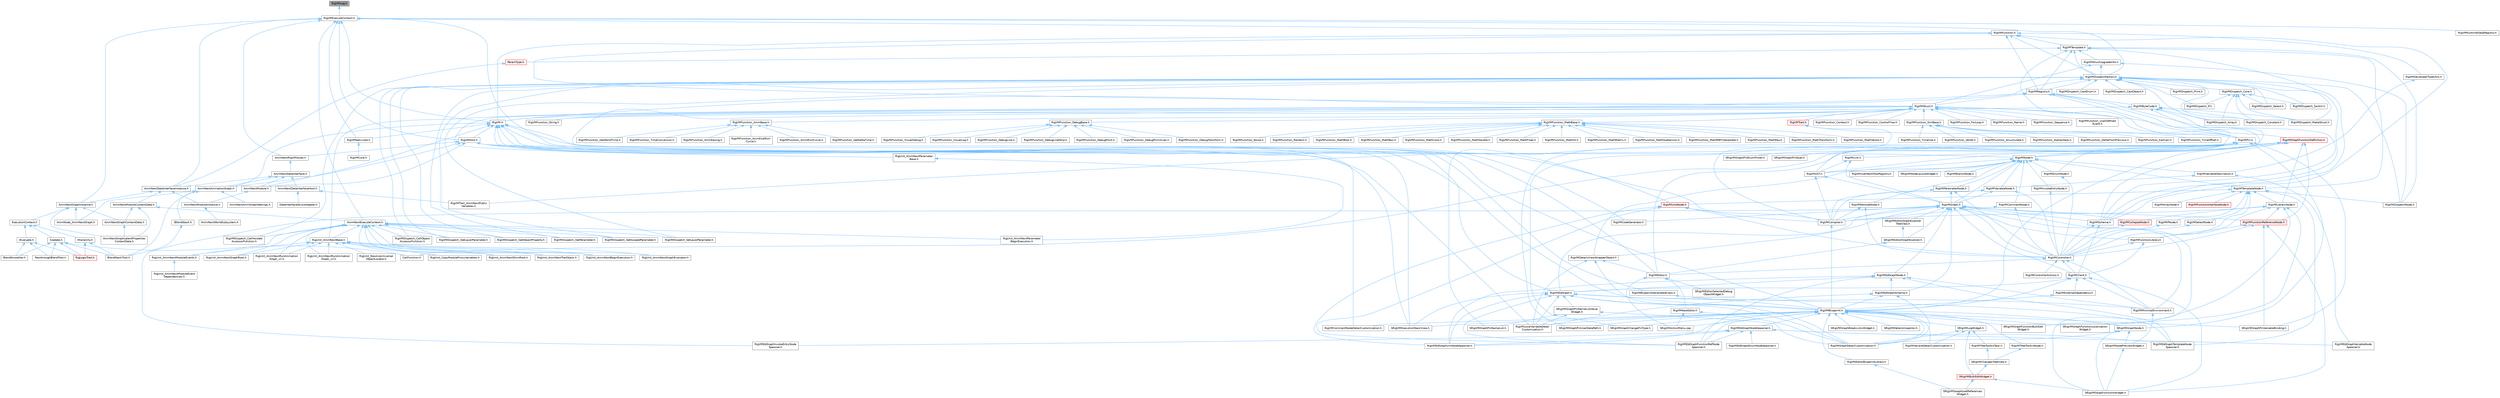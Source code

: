 digraph "RigVMLog.h"
{
 // INTERACTIVE_SVG=YES
 // LATEX_PDF_SIZE
  bgcolor="transparent";
  edge [fontname=Helvetica,fontsize=10,labelfontname=Helvetica,labelfontsize=10];
  node [fontname=Helvetica,fontsize=10,shape=box,height=0.2,width=0.4];
  Node1 [id="Node000001",label="RigVMLog.h",height=0.2,width=0.4,color="gray40", fillcolor="grey60", style="filled", fontcolor="black",tooltip=" "];
  Node1 -> Node2 [id="edge1_Node000001_Node000002",dir="back",color="steelblue1",style="solid",tooltip=" "];
  Node2 [id="Node000002",label="RigVMExecuteContext.h",height=0.2,width=0.4,color="grey40", fillcolor="white", style="filled",URL="$d8/d0d/RigVMExecuteContext_8h.html",tooltip=" "];
  Node2 -> Node3 [id="edge2_Node000002_Node000003",dir="back",color="steelblue1",style="solid",tooltip=" "];
  Node3 [id="Node000003",label="AnimNextDataInterfaceInstance.h",height=0.2,width=0.4,color="grey40", fillcolor="white", style="filled",URL="$d4/dc0/AnimNextDataInterfaceInstance_8h.html",tooltip=" "];
  Node3 -> Node4 [id="edge3_Node000003_Node000004",dir="back",color="steelblue1",style="solid",tooltip=" "];
  Node4 [id="Node000004",label="AnimNextGraphInstance.h",height=0.2,width=0.4,color="grey40", fillcolor="white", style="filled",URL="$df/d5e/AnimNextGraphInstance_8h.html",tooltip=" "];
  Node4 -> Node5 [id="edge4_Node000004_Node000005",dir="back",color="steelblue1",style="solid",tooltip=" "];
  Node5 [id="Node000005",label="AnimNextGraphContextData.h",height=0.2,width=0.4,color="grey40", fillcolor="white", style="filled",URL="$d6/d0a/AnimNextGraphContextData_8h.html",tooltip=" "];
  Node5 -> Node6 [id="edge5_Node000005_Node000006",dir="back",color="steelblue1",style="solid",tooltip=" "];
  Node6 [id="Node000006",label="AnimNextGraphLatentProperties\lContextData.h",height=0.2,width=0.4,color="grey40", fillcolor="white", style="filled",URL="$da/d49/AnimNextGraphLatentPropertiesContextData_8h.html",tooltip=" "];
  Node4 -> Node6 [id="edge6_Node000004_Node000006",dir="back",color="steelblue1",style="solid",tooltip=" "];
  Node4 -> Node7 [id="edge7_Node000004_Node000007",dir="back",color="steelblue1",style="solid",tooltip=" "];
  Node7 [id="Node000007",label="AnimNode_AnimNextGraph.h",height=0.2,width=0.4,color="grey40", fillcolor="white", style="filled",URL="$d5/d20/AnimNode__AnimNextGraph_8h.html",tooltip=" "];
  Node4 -> Node8 [id="edge8_Node000004_Node000008",dir="back",color="steelblue1",style="solid",tooltip=" "];
  Node8 [id="Node000008",label="ExecutionContext.h",height=0.2,width=0.4,color="grey40", fillcolor="white", style="filled",URL="$d2/da1/ExecutionContext_8h.html",tooltip=" "];
  Node8 -> Node9 [id="edge9_Node000008_Node000009",dir="back",color="steelblue1",style="solid",tooltip=" "];
  Node9 [id="Node000009",label="IEvaluate.h",height=0.2,width=0.4,color="grey40", fillcolor="white", style="filled",URL="$d8/d35/IEvaluate_8h.html",tooltip=" "];
  Node9 -> Node10 [id="edge10_Node000009_Node000010",dir="back",color="steelblue1",style="solid",tooltip=" "];
  Node10 [id="Node000010",label="BlendSmoother.h",height=0.2,width=0.4,color="grey40", fillcolor="white", style="filled",URL="$d8/d3e/BlendSmoother_8h.html",tooltip=" "];
  Node9 -> Node11 [id="edge11_Node000009_Node000011",dir="back",color="steelblue1",style="solid",tooltip=" "];
  Node11 [id="Node000011",label="PassthroughBlendTrait.h",height=0.2,width=0.4,color="grey40", fillcolor="white", style="filled",URL="$d7/d0b/PassthroughBlendTrait_8h.html",tooltip=" "];
  Node9 -> Node12 [id="edge12_Node000009_Node000012",dir="back",color="steelblue1",style="solid",tooltip=" "];
  Node12 [id="Node000012",label="RigLogicTrait.h",height=0.2,width=0.4,color="red", fillcolor="#FFF0F0", style="filled",URL="$d7/dfd/RigLogicTrait_8h.html",tooltip=" "];
  Node8 -> Node14 [id="edge13_Node000008_Node000014",dir="back",color="steelblue1",style="solid",tooltip=" "];
  Node14 [id="Node000014",label="IHierarchy.h",height=0.2,width=0.4,color="grey40", fillcolor="white", style="filled",URL="$d6/d76/IHierarchy_8h.html",tooltip=" "];
  Node14 -> Node15 [id="edge14_Node000014_Node000015",dir="back",color="steelblue1",style="solid",tooltip=" "];
  Node15 [id="Node000015",label="BlendStackTrait.h",height=0.2,width=0.4,color="grey40", fillcolor="white", style="filled",URL="$dd/dc9/BlendStackTrait_8h.html",tooltip=" "];
  Node14 -> Node12 [id="edge15_Node000014_Node000012",dir="back",color="steelblue1",style="solid",tooltip=" "];
  Node8 -> Node16 [id="edge16_Node000008_Node000016",dir="back",color="steelblue1",style="solid",tooltip=" "];
  Node16 [id="Node000016",label="IUpdate.h",height=0.2,width=0.4,color="grey40", fillcolor="white", style="filled",URL="$d9/d18/IUpdate_8h.html",tooltip=" "];
  Node16 -> Node10 [id="edge17_Node000016_Node000010",dir="back",color="steelblue1",style="solid",tooltip=" "];
  Node16 -> Node15 [id="edge18_Node000016_Node000015",dir="back",color="steelblue1",style="solid",tooltip=" "];
  Node16 -> Node17 [id="edge19_Node000016_Node000017",dir="back",color="steelblue1",style="solid",tooltip=" "];
  Node17 [id="Node000017",label="CallFunction.h",height=0.2,width=0.4,color="grey40", fillcolor="white", style="filled",URL="$d0/dcd/CallFunction_8h.html",tooltip=" "];
  Node16 -> Node11 [id="edge20_Node000016_Node000011",dir="back",color="steelblue1",style="solid",tooltip=" "];
  Node16 -> Node12 [id="edge21_Node000016_Node000012",dir="back",color="steelblue1",style="solid",tooltip=" "];
  Node3 -> Node18 [id="edge22_Node000003_Node000018",dir="back",color="steelblue1",style="solid",tooltip=" "];
  Node18 [id="Node000018",label="AnimNextModuleContextData.h",height=0.2,width=0.4,color="grey40", fillcolor="white", style="filled",URL="$d8/d3c/AnimNextModuleContextData_8h.html",tooltip=" "];
  Node18 -> Node19 [id="edge23_Node000018_Node000019",dir="back",color="steelblue1",style="solid",tooltip=" "];
  Node19 [id="Node000019",label="AnimNextExecuteContext.h",height=0.2,width=0.4,color="grey40", fillcolor="white", style="filled",URL="$de/da5/AnimNextExecuteContext_8h.html",tooltip=" "];
  Node19 -> Node20 [id="edge24_Node000019_Node000020",dir="back",color="steelblue1",style="solid",tooltip=" "];
  Node20 [id="Node000020",label="RigUnit_AnimNextBase.h",height=0.2,width=0.4,color="grey40", fillcolor="white", style="filled",URL="$df/d32/RigUnit__AnimNextBase_8h.html",tooltip=" "];
  Node20 -> Node21 [id="edge25_Node000020_Node000021",dir="back",color="steelblue1",style="solid",tooltip=" "];
  Node21 [id="Node000021",label="RigUnit_AnimNextBeginExecution.h",height=0.2,width=0.4,color="grey40", fillcolor="white", style="filled",URL="$df/d5a/RigUnit__AnimNextBeginExecution_8h.html",tooltip=" "];
  Node20 -> Node22 [id="edge26_Node000020_Node000022",dir="back",color="steelblue1",style="solid",tooltip=" "];
  Node22 [id="Node000022",label="RigUnit_AnimNextGraphEvaluator.h",height=0.2,width=0.4,color="grey40", fillcolor="white", style="filled",URL="$db/dea/RigUnit__AnimNextGraphEvaluator_8h.html",tooltip=" "];
  Node20 -> Node23 [id="edge27_Node000020_Node000023",dir="back",color="steelblue1",style="solid",tooltip=" "];
  Node23 [id="Node000023",label="RigUnit_AnimNextGraphRoot.h",height=0.2,width=0.4,color="grey40", fillcolor="white", style="filled",URL="$db/db2/RigUnit__AnimNextGraphRoot_8h.html",tooltip=" "];
  Node20 -> Node24 [id="edge28_Node000020_Node000024",dir="back",color="steelblue1",style="solid",tooltip=" "];
  Node24 [id="Node000024",label="RigUnit_AnimNextModuleEvents.h",height=0.2,width=0.4,color="grey40", fillcolor="white", style="filled",URL="$db/d6a/RigUnit__AnimNextModuleEvents_8h.html",tooltip=" "];
  Node24 -> Node25 [id="edge29_Node000024_Node000025",dir="back",color="steelblue1",style="solid",tooltip=" "];
  Node25 [id="Node000025",label="RigUnit_AnimNextModuleEvent\lDependencies.h",height=0.2,width=0.4,color="grey40", fillcolor="white", style="filled",URL="$d3/dde/RigUnit__AnimNextModuleEventDependencies_8h.html",tooltip=" "];
  Node20 -> Node26 [id="edge30_Node000020_Node000026",dir="back",color="steelblue1",style="solid",tooltip=" "];
  Node26 [id="Node000026",label="RigUnit_AnimNextRunAnimation\lGraph_v1.h",height=0.2,width=0.4,color="grey40", fillcolor="white", style="filled",URL="$d1/df7/RigUnit__AnimNextRunAnimationGraph__v1_8h.html",tooltip=" "];
  Node20 -> Node27 [id="edge31_Node000020_Node000027",dir="back",color="steelblue1",style="solid",tooltip=" "];
  Node27 [id="Node000027",label="RigUnit_AnimNextRunAnimation\lGraph_v2.h",height=0.2,width=0.4,color="grey40", fillcolor="white", style="filled",URL="$d6/d84/RigUnit__AnimNextRunAnimationGraph__v2_8h.html",tooltip=" "];
  Node20 -> Node28 [id="edge32_Node000020_Node000028",dir="back",color="steelblue1",style="solid",tooltip=" "];
  Node28 [id="Node000028",label="RigUnit_AnimNextShimRoot.h",height=0.2,width=0.4,color="grey40", fillcolor="white", style="filled",URL="$de/d67/RigUnit__AnimNextShimRoot_8h.html",tooltip=" "];
  Node20 -> Node29 [id="edge33_Node000020_Node000029",dir="back",color="steelblue1",style="solid",tooltip=" "];
  Node29 [id="Node000029",label="RigUnit_AnimNextTraitStack.h",height=0.2,width=0.4,color="grey40", fillcolor="white", style="filled",URL="$d0/d14/RigUnit__AnimNextTraitStack_8h.html",tooltip=" "];
  Node20 -> Node30 [id="edge34_Node000020_Node000030",dir="back",color="steelblue1",style="solid",tooltip=" "];
  Node30 [id="Node000030",label="RigUnit_CopyModuleProxyVariables.h",height=0.2,width=0.4,color="grey40", fillcolor="white", style="filled",URL="$d8/d2f/RigUnit__CopyModuleProxyVariables_8h.html",tooltip=" "];
  Node20 -> Node31 [id="edge35_Node000020_Node000031",dir="back",color="steelblue1",style="solid",tooltip=" "];
  Node31 [id="Node000031",label="RigUnit_ResolveUniversal\lObjectLocator.h",height=0.2,width=0.4,color="grey40", fillcolor="white", style="filled",URL="$d2/d10/RigUnit__ResolveUniversalObjectLocator_8h.html",tooltip=" "];
  Node19 -> Node21 [id="edge36_Node000019_Node000021",dir="back",color="steelblue1",style="solid",tooltip=" "];
  Node19 -> Node22 [id="edge37_Node000019_Node000022",dir="back",color="steelblue1",style="solid",tooltip=" "];
  Node19 -> Node23 [id="edge38_Node000019_Node000023",dir="back",color="steelblue1",style="solid",tooltip=" "];
  Node19 -> Node24 [id="edge39_Node000019_Node000024",dir="back",color="steelblue1",style="solid",tooltip=" "];
  Node19 -> Node32 [id="edge40_Node000019_Node000032",dir="back",color="steelblue1",style="solid",tooltip=" "];
  Node32 [id="Node000032",label="RigUnit_AnimNextParameter\lBeginExecution.h",height=0.2,width=0.4,color="grey40", fillcolor="white", style="filled",URL="$df/d50/RigUnit__AnimNextParameterBeginExecution_8h.html",tooltip=" "];
  Node19 -> Node26 [id="edge41_Node000019_Node000026",dir="back",color="steelblue1",style="solid",tooltip=" "];
  Node19 -> Node27 [id="edge42_Node000019_Node000027",dir="back",color="steelblue1",style="solid",tooltip=" "];
  Node19 -> Node28 [id="edge43_Node000019_Node000028",dir="back",color="steelblue1",style="solid",tooltip=" "];
  Node19 -> Node29 [id="edge44_Node000019_Node000029",dir="back",color="steelblue1",style="solid",tooltip=" "];
  Node19 -> Node33 [id="edge45_Node000019_Node000033",dir="back",color="steelblue1",style="solid",tooltip=" "];
  Node33 [id="Node000033",label="RigVMDispatch_CallHoisted\lAccessorFunction.h",height=0.2,width=0.4,color="grey40", fillcolor="white", style="filled",URL="$d1/d9e/RigVMDispatch__CallHoistedAccessorFunction_8h.html",tooltip=" "];
  Node19 -> Node34 [id="edge46_Node000019_Node000034",dir="back",color="steelblue1",style="solid",tooltip=" "];
  Node34 [id="Node000034",label="RigVMDispatch_CallObject\lAccessorFunction.h",height=0.2,width=0.4,color="grey40", fillcolor="white", style="filled",URL="$de/da6/RigVMDispatch__CallObjectAccessorFunction_8h.html",tooltip=" "];
  Node19 -> Node35 [id="edge47_Node000019_Node000035",dir="back",color="steelblue1",style="solid",tooltip=" "];
  Node35 [id="Node000035",label="RigVMDispatch_GetLayerParameter.h",height=0.2,width=0.4,color="grey40", fillcolor="white", style="filled",URL="$d1/dad/RigVMDispatch__GetLayerParameter_8h.html",tooltip=" "];
  Node19 -> Node36 [id="edge48_Node000019_Node000036",dir="back",color="steelblue1",style="solid",tooltip=" "];
  Node36 [id="Node000036",label="RigVMDispatch_GetObjectProperty.h",height=0.2,width=0.4,color="grey40", fillcolor="white", style="filled",URL="$d3/d6d/RigVMDispatch__GetObjectProperty_8h.html",tooltip=" "];
  Node19 -> Node37 [id="edge49_Node000019_Node000037",dir="back",color="steelblue1",style="solid",tooltip=" "];
  Node37 [id="Node000037",label="RigVMDispatch_GetParameter.h",height=0.2,width=0.4,color="grey40", fillcolor="white", style="filled",URL="$dd/d34/RigVMDispatch__GetParameter_8h.html",tooltip=" "];
  Node19 -> Node38 [id="edge50_Node000019_Node000038",dir="back",color="steelblue1",style="solid",tooltip=" "];
  Node38 [id="Node000038",label="RigVMDispatch_GetScopedParameter.h",height=0.2,width=0.4,color="grey40", fillcolor="white", style="filled",URL="$d0/dc7/RigVMDispatch__GetScopedParameter_8h.html",tooltip=" "];
  Node19 -> Node39 [id="edge51_Node000019_Node000039",dir="back",color="steelblue1",style="solid",tooltip=" "];
  Node39 [id="Node000039",label="RigVMDispatch_SetLayerParameter.h",height=0.2,width=0.4,color="grey40", fillcolor="white", style="filled",URL="$d8/de9/RigVMDispatch__SetLayerParameter_8h.html",tooltip=" "];
  Node18 -> Node5 [id="edge52_Node000018_Node000005",dir="back",color="steelblue1",style="solid",tooltip=" "];
  Node18 -> Node6 [id="edge53_Node000018_Node000006",dir="back",color="steelblue1",style="solid",tooltip=" "];
  Node3 -> Node40 [id="edge54_Node000003_Node000040",dir="back",color="steelblue1",style="solid",tooltip=" "];
  Node40 [id="Node000040",label="AnimNextModuleInstance.h",height=0.2,width=0.4,color="grey40", fillcolor="white", style="filled",URL="$d7/dbe/AnimNextModuleInstance_8h.html",tooltip=" "];
  Node40 -> Node41 [id="edge55_Node000040_Node000041",dir="back",color="steelblue1",style="solid",tooltip=" "];
  Node41 [id="Node000041",label="AnimNextWorldSubsystem.h",height=0.2,width=0.4,color="grey40", fillcolor="white", style="filled",URL="$df/d2f/AnimNextWorldSubsystem_8h.html",tooltip=" "];
  Node2 -> Node19 [id="edge56_Node000002_Node000019",dir="back",color="steelblue1",style="solid",tooltip=" "];
  Node2 -> Node4 [id="edge57_Node000002_Node000004",dir="back",color="steelblue1",style="solid",tooltip=" "];
  Node2 -> Node42 [id="edge58_Node000002_Node000042",dir="back",color="steelblue1",style="solid",tooltip=" "];
  Node42 [id="Node000042",label="AnimNextRigVMAsset.h",height=0.2,width=0.4,color="grey40", fillcolor="white", style="filled",URL="$d8/d0c/AnimNextRigVMAsset_8h.html",tooltip=" "];
  Node42 -> Node43 [id="edge59_Node000042_Node000043",dir="back",color="steelblue1",style="solid",tooltip=" "];
  Node43 [id="Node000043",label="AnimNextDataInterface.h",height=0.2,width=0.4,color="grey40", fillcolor="white", style="filled",URL="$d6/d96/AnimNextDataInterface_8h.html",tooltip=" "];
  Node43 -> Node44 [id="edge60_Node000043_Node000044",dir="back",color="steelblue1",style="solid",tooltip=" "];
  Node44 [id="Node000044",label="AnimNextAnimationGraph.h",height=0.2,width=0.4,color="grey40", fillcolor="white", style="filled",URL="$d4/dc3/AnimNextAnimationGraph_8h.html",tooltip=" "];
  Node44 -> Node45 [id="edge61_Node000044_Node000045",dir="back",color="steelblue1",style="solid",tooltip=" "];
  Node45 [id="Node000045",label="AnimNextAnimGraphSettings.h",height=0.2,width=0.4,color="grey40", fillcolor="white", style="filled",URL="$d9/da8/AnimNextAnimGraphSettings_8h.html",tooltip=" "];
  Node44 -> Node7 [id="edge62_Node000044_Node000007",dir="back",color="steelblue1",style="solid",tooltip=" "];
  Node44 -> Node15 [id="edge63_Node000044_Node000015",dir="back",color="steelblue1",style="solid",tooltip=" "];
  Node44 -> Node46 [id="edge64_Node000044_Node000046",dir="back",color="steelblue1",style="solid",tooltip=" "];
  Node46 [id="Node000046",label="IBlendStack.h",height=0.2,width=0.4,color="grey40", fillcolor="white", style="filled",URL="$df/d73/IBlendStack_8h.html",tooltip=" "];
  Node46 -> Node15 [id="edge65_Node000046_Node000015",dir="back",color="steelblue1",style="solid",tooltip=" "];
  Node43 -> Node47 [id="edge66_Node000043_Node000047",dir="back",color="steelblue1",style="solid",tooltip=" "];
  Node47 [id="Node000047",label="AnimNextDataInterfaceHost.h",height=0.2,width=0.4,color="grey40", fillcolor="white", style="filled",URL="$d8/d6b/AnimNextDataInterfaceHost_8h.html",tooltip=" "];
  Node47 -> Node48 [id="edge67_Node000047_Node000048",dir="back",color="steelblue1",style="solid",tooltip=" "];
  Node48 [id="Node000048",label="DataInterfaceStructAdapter.h",height=0.2,width=0.4,color="grey40", fillcolor="white", style="filled",URL="$d9/ded/DataInterfaceStructAdapter_8h.html",tooltip=" "];
  Node47 -> Node49 [id="edge68_Node000047_Node000049",dir="back",color="steelblue1",style="solid",tooltip=" "];
  Node49 [id="Node000049",label="RigVMTrait_AnimNextPublic\lVariables.h",height=0.2,width=0.4,color="grey40", fillcolor="white", style="filled",URL="$d8/d5a/RigVMTrait__AnimNextPublicVariables_8h.html",tooltip=" "];
  Node43 -> Node3 [id="edge69_Node000043_Node000003",dir="back",color="steelblue1",style="solid",tooltip=" "];
  Node43 -> Node50 [id="edge70_Node000043_Node000050",dir="back",color="steelblue1",style="solid",tooltip=" "];
  Node50 [id="Node000050",label="AnimNextModule.h",height=0.2,width=0.4,color="grey40", fillcolor="white", style="filled",URL="$d1/dac/AnimNextModule_8h.html",tooltip=" "];
  Node50 -> Node40 [id="edge71_Node000050_Node000040",dir="back",color="steelblue1",style="solid",tooltip=" "];
  Node2 -> Node51 [id="edge72_Node000002_Node000051",dir="back",color="steelblue1",style="solid",tooltip=" "];
  Node51 [id="Node000051",label="RigVM.h",height=0.2,width=0.4,color="grey40", fillcolor="white", style="filled",URL="$d0/d5e/RigVM_8h.html",tooltip=" "];
  Node51 -> Node44 [id="edge73_Node000051_Node000044",dir="back",color="steelblue1",style="solid",tooltip=" "];
  Node51 -> Node50 [id="edge74_Node000051_Node000050",dir="back",color="steelblue1",style="solid",tooltip=" "];
  Node51 -> Node52 [id="edge75_Node000051_Node000052",dir="back",color="steelblue1",style="solid",tooltip=" "];
  Node52 [id="Node000052",label="RigVMBlueprint.h",height=0.2,width=0.4,color="grey40", fillcolor="white", style="filled",URL="$df/d44/RigVMBlueprint_8h.html",tooltip=" "];
  Node52 -> Node53 [id="edge76_Node000052_Node000053",dir="back",color="steelblue1",style="solid",tooltip=" "];
  Node53 [id="Node000053",label="RigVMCommentNodeDetailCustomization.h",height=0.2,width=0.4,color="grey40", fillcolor="white", style="filled",URL="$de/ddb/RigVMCommentNodeDetailCustomization_8h.html",tooltip=" "];
  Node52 -> Node54 [id="edge77_Node000052_Node000054",dir="back",color="steelblue1",style="solid",tooltip=" "];
  Node54 [id="Node000054",label="RigVMEdGraphFunctionRefNode\lSpawner.h",height=0.2,width=0.4,color="grey40", fillcolor="white", style="filled",URL="$d3/d16/RigVMEdGraphFunctionRefNodeSpawner_8h.html",tooltip=" "];
  Node52 -> Node55 [id="edge78_Node000052_Node000055",dir="back",color="steelblue1",style="solid",tooltip=" "];
  Node55 [id="Node000055",label="RigVMEdGraphNodeSpawner.h",height=0.2,width=0.4,color="grey40", fillcolor="white", style="filled",URL="$d4/d8b/RigVMEdGraphNodeSpawner_8h.html",tooltip=" "];
  Node55 -> Node56 [id="edge79_Node000055_Node000056",dir="back",color="steelblue1",style="solid",tooltip=" "];
  Node56 [id="Node000056",label="RigVMEdGraphEnumNodeSpawner.h",height=0.2,width=0.4,color="grey40", fillcolor="white", style="filled",URL="$d3/dfd/RigVMEdGraphEnumNodeSpawner_8h.html",tooltip=" "];
  Node55 -> Node54 [id="edge80_Node000055_Node000054",dir="back",color="steelblue1",style="solid",tooltip=" "];
  Node55 -> Node57 [id="edge81_Node000055_Node000057",dir="back",color="steelblue1",style="solid",tooltip=" "];
  Node57 [id="Node000057",label="RigVMEdGraphInvokeEntryNode\lSpawner.h",height=0.2,width=0.4,color="grey40", fillcolor="white", style="filled",URL="$d9/de6/RigVMEdGraphInvokeEntryNodeSpawner_8h.html",tooltip=" "];
  Node55 -> Node58 [id="edge82_Node000055_Node000058",dir="back",color="steelblue1",style="solid",tooltip=" "];
  Node58 [id="Node000058",label="RigVMEdGraphTemplateNode\lSpawner.h",height=0.2,width=0.4,color="grey40", fillcolor="white", style="filled",URL="$d9/d6c/RigVMEdGraphTemplateNodeSpawner_8h.html",tooltip=" "];
  Node55 -> Node59 [id="edge83_Node000055_Node000059",dir="back",color="steelblue1",style="solid",tooltip=" "];
  Node59 [id="Node000059",label="RigVMEdGraphUnitNodeSpawner.h",height=0.2,width=0.4,color="grey40", fillcolor="white", style="filled",URL="$d3/d6b/RigVMEdGraphUnitNodeSpawner_8h.html",tooltip=" "];
  Node55 -> Node60 [id="edge84_Node000055_Node000060",dir="back",color="steelblue1",style="solid",tooltip=" "];
  Node60 [id="Node000060",label="RigVMEdGraphVariableNode\lSpawner.h",height=0.2,width=0.4,color="grey40", fillcolor="white", style="filled",URL="$d0/d83/RigVMEdGraphVariableNodeSpawner_8h.html",tooltip=" "];
  Node52 -> Node59 [id="edge85_Node000052_Node000059",dir="back",color="steelblue1",style="solid",tooltip=" "];
  Node52 -> Node61 [id="edge86_Node000052_Node000061",dir="back",color="steelblue1",style="solid",tooltip=" "];
  Node61 [id="Node000061",label="RigVMEditorBlueprintLibrary.h",height=0.2,width=0.4,color="grey40", fillcolor="white", style="filled",URL="$d9/d31/RigVMEditorBlueprintLibrary_8h.html",tooltip=" "];
  Node61 -> Node62 [id="edge87_Node000061_Node000062",dir="back",color="steelblue1",style="solid",tooltip=" "];
  Node62 [id="Node000062",label="SRigVMSwapAssetReferences\lWidget.h",height=0.2,width=0.4,color="grey40", fillcolor="white", style="filled",URL="$db/d3f/SRigVMSwapAssetReferencesWidget_8h.html",tooltip=" "];
  Node52 -> Node63 [id="edge88_Node000052_Node000063",dir="back",color="steelblue1",style="solid",tooltip=" "];
  Node63 [id="Node000063",label="RigVMGraphDetailCustomization.h",height=0.2,width=0.4,color="grey40", fillcolor="white", style="filled",URL="$da/d8c/RigVMGraphDetailCustomization_8h.html",tooltip=" "];
  Node52 -> Node64 [id="edge89_Node000052_Node000064",dir="back",color="steelblue1",style="solid",tooltip=" "];
  Node64 [id="Node000064",label="RigVMLocalVariableDetail\lCustomization.h",height=0.2,width=0.4,color="grey40", fillcolor="white", style="filled",URL="$de/de8/RigVMLocalVariableDetailCustomization_8h.html",tooltip=" "];
  Node52 -> Node65 [id="edge90_Node000052_Node000065",dir="back",color="steelblue1",style="solid",tooltip=" "];
  Node65 [id="Node000065",label="RigVMTreeToolkitNode.h",height=0.2,width=0.4,color="grey40", fillcolor="white", style="filled",URL="$dc/d84/RigVMTreeToolkitNode_8h.html",tooltip=" "];
  Node65 -> Node66 [id="edge91_Node000065_Node000066",dir="back",color="steelblue1",style="solid",tooltip=" "];
  Node66 [id="Node000066",label="SRigVMChangesTreeView.h",height=0.2,width=0.4,color="grey40", fillcolor="white", style="filled",URL="$dd/d83/SRigVMChangesTreeView_8h.html",tooltip=" "];
  Node66 -> Node67 [id="edge92_Node000066_Node000067",dir="back",color="steelblue1",style="solid",tooltip=" "];
  Node67 [id="Node000067",label="SRigVMBulkEditWidget.h",height=0.2,width=0.4,color="red", fillcolor="#FFF0F0", style="filled",URL="$d7/dab/SRigVMBulkEditWidget_8h.html",tooltip=" "];
  Node67 -> Node62 [id="edge93_Node000067_Node000062",dir="back",color="steelblue1",style="solid",tooltip=" "];
  Node67 -> Node69 [id="edge94_Node000067_Node000069",dir="back",color="steelblue1",style="solid",tooltip=" "];
  Node69 [id="Node000069",label="SRigVMSwapFunctionsWidget.h",height=0.2,width=0.4,color="grey40", fillcolor="white", style="filled",URL="$d0/da2/SRigVMSwapFunctionsWidget_8h.html",tooltip=" "];
  Node52 -> Node70 [id="edge95_Node000052_Node000070",dir="back",color="steelblue1",style="solid",tooltip=" "];
  Node70 [id="Node000070",label="RigVMVariantDetailCustomization.h",height=0.2,width=0.4,color="grey40", fillcolor="white", style="filled",URL="$d2/db8/RigVMVariantDetailCustomization_8h.html",tooltip=" "];
  Node52 -> Node71 [id="edge96_Node000052_Node000071",dir="back",color="steelblue1",style="solid",tooltip=" "];
  Node71 [id="Node000071",label="SRigVMActionMenu.cpp",height=0.2,width=0.4,color="grey40", fillcolor="white", style="filled",URL="$dc/d4c/SRigVMActionMenu_8cpp.html",tooltip=" "];
  Node52 -> Node72 [id="edge97_Node000052_Node000072",dir="back",color="steelblue1",style="solid",tooltip=" "];
  Node72 [id="Node000072",label="SRigVMDetailsInspector.h",height=0.2,width=0.4,color="grey40", fillcolor="white", style="filled",URL="$df/dfb/SRigVMDetailsInspector_8h.html",tooltip=" "];
  Node52 -> Node73 [id="edge98_Node000052_Node000073",dir="back",color="steelblue1",style="solid",tooltip=" "];
  Node73 [id="Node000073",label="SRigVMExecutionStackView.h",height=0.2,width=0.4,color="grey40", fillcolor="white", style="filled",URL="$d9/d2b/SRigVMExecutionStackView_8h.html",tooltip=" "];
  Node52 -> Node74 [id="edge99_Node000052_Node000074",dir="back",color="steelblue1",style="solid",tooltip=" "];
  Node74 [id="Node000074",label="SRigVMGraphBreakLinksWidget.h",height=0.2,width=0.4,color="grey40", fillcolor="white", style="filled",URL="$d8/d4a/SRigVMGraphBreakLinksWidget_8h.html",tooltip=" "];
  Node52 -> Node75 [id="edge100_Node000052_Node000075",dir="back",color="steelblue1",style="solid",tooltip=" "];
  Node75 [id="Node000075",label="SRigVMGraphChangePinType.h",height=0.2,width=0.4,color="grey40", fillcolor="white", style="filled",URL="$d4/da7/SRigVMGraphChangePinType_8h.html",tooltip=" "];
  Node52 -> Node76 [id="edge101_Node000052_Node000076",dir="back",color="steelblue1",style="solid",tooltip=" "];
  Node76 [id="Node000076",label="SRigVMGraphFunctionBulkEdit\lWidget.h",height=0.2,width=0.4,color="grey40", fillcolor="white", style="filled",URL="$db/dbf/SRigVMGraphFunctionBulkEditWidget_8h.html",tooltip=" "];
  Node52 -> Node77 [id="edge102_Node000052_Node000077",dir="back",color="steelblue1",style="solid",tooltip=" "];
  Node77 [id="Node000077",label="SRigVMGraphFunctionLocalization\lWidget.h",height=0.2,width=0.4,color="grey40", fillcolor="white", style="filled",URL="$dd/d59/SRigVMGraphFunctionLocalizationWidget_8h.html",tooltip=" "];
  Node52 -> Node78 [id="edge103_Node000052_Node000078",dir="back",color="steelblue1",style="solid",tooltip=" "];
  Node78 [id="Node000078",label="SRigVMGraphNode.h",height=0.2,width=0.4,color="grey40", fillcolor="white", style="filled",URL="$d0/d1e/SRigVMGraphNode_8h.html",tooltip=" "];
  Node78 -> Node63 [id="edge104_Node000078_Node000063",dir="back",color="steelblue1",style="solid",tooltip=" "];
  Node78 -> Node79 [id="edge105_Node000078_Node000079",dir="back",color="steelblue1",style="solid",tooltip=" "];
  Node79 [id="Node000079",label="SRigVMNodePreviewWidget.h",height=0.2,width=0.4,color="grey40", fillcolor="white", style="filled",URL="$d5/d72/SRigVMNodePreviewWidget_8h.html",tooltip=" "];
  Node79 -> Node69 [id="edge106_Node000079_Node000069",dir="back",color="steelblue1",style="solid",tooltip=" "];
  Node78 -> Node69 [id="edge107_Node000078_Node000069",dir="back",color="steelblue1",style="solid",tooltip=" "];
  Node52 -> Node80 [id="edge108_Node000052_Node000080",dir="back",color="steelblue1",style="solid",tooltip=" "];
  Node80 [id="Node000080",label="SRigVMGraphPinUserDataPath.h",height=0.2,width=0.4,color="grey40", fillcolor="white", style="filled",URL="$d5/d31/SRigVMGraphPinUserDataPath_8h.html",tooltip=" "];
  Node52 -> Node81 [id="edge109_Node000052_Node000081",dir="back",color="steelblue1",style="solid",tooltip=" "];
  Node81 [id="Node000081",label="SRigVMGraphPinVariableBinding.h",height=0.2,width=0.4,color="grey40", fillcolor="white", style="filled",URL="$db/dca/SRigVMGraphPinVariableBinding_8h.html",tooltip=" "];
  Node52 -> Node82 [id="edge110_Node000052_Node000082",dir="back",color="steelblue1",style="solid",tooltip=" "];
  Node82 [id="Node000082",label="SRigVMLogWidget.h",height=0.2,width=0.4,color="grey40", fillcolor="white", style="filled",URL="$d9/dab/SRigVMLogWidget_8h.html",tooltip=" "];
  Node82 -> Node63 [id="edge111_Node000082_Node000063",dir="back",color="steelblue1",style="solid",tooltip=" "];
  Node82 -> Node83 [id="edge112_Node000082_Node000083",dir="back",color="steelblue1",style="solid",tooltip=" "];
  Node83 [id="Node000083",label="RigVMTreeToolkitTask.h",height=0.2,width=0.4,color="grey40", fillcolor="white", style="filled",URL="$d1/dd5/RigVMTreeToolkitTask_8h.html",tooltip=" "];
  Node83 -> Node66 [id="edge113_Node000083_Node000066",dir="back",color="steelblue1",style="solid",tooltip=" "];
  Node82 -> Node70 [id="edge114_Node000082_Node000070",dir="back",color="steelblue1",style="solid",tooltip=" "];
  Node82 -> Node67 [id="edge115_Node000082_Node000067",dir="back",color="steelblue1",style="solid",tooltip=" "];
  Node51 -> Node84 [id="edge116_Node000051_Node000084",dir="back",color="steelblue1",style="solid",tooltip=" "];
  Node84 [id="Node000084",label="RigVMBlueprintGeneratedClass.h",height=0.2,width=0.4,color="grey40", fillcolor="white", style="filled",URL="$d4/dec/RigVMBlueprintGeneratedClass_8h.html",tooltip=" "];
  Node84 -> Node52 [id="edge117_Node000084_Node000052",dir="back",color="steelblue1",style="solid",tooltip=" "];
  Node51 -> Node85 [id="edge118_Node000051_Node000085",dir="back",color="steelblue1",style="solid",tooltip=" "];
  Node85 [id="Node000085",label="RigVMCodeGenerator.h",height=0.2,width=0.4,color="grey40", fillcolor="white", style="filled",URL="$d4/d2b/RigVMCodeGenerator_8h.html",tooltip=" "];
  Node51 -> Node86 [id="edge119_Node000051_Node000086",dir="back",color="steelblue1",style="solid",tooltip=" "];
  Node86 [id="Node000086",label="RigVMCompiler.h",height=0.2,width=0.4,color="grey40", fillcolor="white", style="filled",URL="$d7/d63/RigVMCompiler_8h.html",tooltip=" "];
  Node86 -> Node52 [id="edge120_Node000086_Node000052",dir="back",color="steelblue1",style="solid",tooltip=" "];
  Node51 -> Node87 [id="edge121_Node000051_Node000087",dir="back",color="steelblue1",style="solid",tooltip=" "];
  Node87 [id="Node000087",label="RigVMEdGraph.h",height=0.2,width=0.4,color="grey40", fillcolor="white", style="filled",URL="$d9/d8c/RigVMEdGraph_8h.html",tooltip=" "];
  Node87 -> Node52 [id="edge122_Node000087_Node000052",dir="back",color="steelblue1",style="solid",tooltip=" "];
  Node87 -> Node54 [id="edge123_Node000087_Node000054",dir="back",color="steelblue1",style="solid",tooltip=" "];
  Node87 -> Node58 [id="edge124_Node000087_Node000058",dir="back",color="steelblue1",style="solid",tooltip=" "];
  Node87 -> Node59 [id="edge125_Node000087_Node000059",dir="back",color="steelblue1",style="solid",tooltip=" "];
  Node87 -> Node63 [id="edge126_Node000087_Node000063",dir="back",color="steelblue1",style="solid",tooltip=" "];
  Node87 -> Node64 [id="edge127_Node000087_Node000064",dir="back",color="steelblue1",style="solid",tooltip=" "];
  Node87 -> Node88 [id="edge128_Node000087_Node000088",dir="back",color="steelblue1",style="solid",tooltip=" "];
  Node88 [id="Node000088",label="RigVMMinimalEnvironment.h",height=0.2,width=0.4,color="grey40", fillcolor="white", style="filled",URL="$d4/d4a/RigVMMinimalEnvironment_8h.html",tooltip=" "];
  Node88 -> Node79 [id="edge129_Node000088_Node000079",dir="back",color="steelblue1",style="solid",tooltip=" "];
  Node87 -> Node73 [id="edge130_Node000087_Node000073",dir="back",color="steelblue1",style="solid",tooltip=" "];
  Node87 -> Node89 [id="edge131_Node000087_Node000089",dir="back",color="steelblue1",style="solid",tooltip=" "];
  Node89 [id="Node000089",label="SRigVMGraphPinNameListValue\lWidget.h",height=0.2,width=0.4,color="grey40", fillcolor="white", style="filled",URL="$dc/dac/SRigVMGraphPinNameListValueWidget_8h.html",tooltip=" "];
  Node89 -> Node63 [id="edge132_Node000089_Node000063",dir="back",color="steelblue1",style="solid",tooltip=" "];
  Node89 -> Node64 [id="edge133_Node000089_Node000064",dir="back",color="steelblue1",style="solid",tooltip=" "];
  Node89 -> Node90 [id="edge134_Node000089_Node000090",dir="back",color="steelblue1",style="solid",tooltip=" "];
  Node90 [id="Node000090",label="SRigVMGraphPinNameList.h",height=0.2,width=0.4,color="grey40", fillcolor="white", style="filled",URL="$d7/dfc/SRigVMGraphPinNameList_8h.html",tooltip=" "];
  Node51 -> Node91 [id="edge135_Node000051_Node000091",dir="back",color="steelblue1",style="solid",tooltip=" "];
  Node91 [id="Node000091",label="RigVMHost.h",height=0.2,width=0.4,color="grey40", fillcolor="white", style="filled",URL="$d5/d04/RigVMHost_8h.html",tooltip=" "];
  Node91 -> Node44 [id="edge136_Node000091_Node000044",dir="back",color="steelblue1",style="solid",tooltip=" "];
  Node91 -> Node50 [id="edge137_Node000091_Node000050",dir="back",color="steelblue1",style="solid",tooltip=" "];
  Node91 -> Node42 [id="edge138_Node000091_Node000042",dir="back",color="steelblue1",style="solid",tooltip=" "];
  Node91 -> Node52 [id="edge139_Node000091_Node000052",dir="back",color="steelblue1",style="solid",tooltip=" "];
  Node91 -> Node53 [id="edge140_Node000091_Node000053",dir="back",color="steelblue1",style="solid",tooltip=" "];
  Node91 -> Node64 [id="edge141_Node000091_Node000064",dir="back",color="steelblue1",style="solid",tooltip=" "];
  Node91 -> Node73 [id="edge142_Node000091_Node000073",dir="back",color="steelblue1",style="solid",tooltip=" "];
  Node51 -> Node92 [id="edge143_Node000051_Node000092",dir="back",color="steelblue1",style="solid",tooltip=" "];
  Node92 [id="Node000092",label="RigVMNativized.h",height=0.2,width=0.4,color="grey40", fillcolor="white", style="filled",URL="$df/d99/RigVMNativized_8h.html",tooltip=" "];
  Node92 -> Node93 [id="edge144_Node000092_Node000093",dir="back",color="steelblue1",style="solid",tooltip=" "];
  Node93 [id="Node000093",label="RigVMCore.h",height=0.2,width=0.4,color="grey40", fillcolor="white", style="filled",URL="$d3/dbd/RigVMCore_8h.html",tooltip=" "];
  Node51 -> Node94 [id="edge145_Node000051_Node000094",dir="back",color="steelblue1",style="solid",tooltip=" "];
  Node94 [id="Node000094",label="RigVMNode.h",height=0.2,width=0.4,color="grey40", fillcolor="white", style="filled",URL="$df/d31/RigVMNode_8h.html",tooltip=" "];
  Node94 -> Node95 [id="edge146_Node000094_Node000095",dir="back",color="steelblue1",style="solid",tooltip=" "];
  Node95 [id="Node000095",label="RigVMAST.h",height=0.2,width=0.4,color="grey40", fillcolor="white", style="filled",URL="$d9/d6d/RigVMAST_8h.html",tooltip=" "];
  Node95 -> Node86 [id="edge147_Node000095_Node000086",dir="back",color="steelblue1",style="solid",tooltip=" "];
  Node95 -> Node96 [id="edge148_Node000095_Node000096",dir="back",color="steelblue1",style="solid",tooltip=" "];
  Node96 [id="Node000096",label="RigVMGraph.h",height=0.2,width=0.4,color="grey40", fillcolor="white", style="filled",URL="$d7/dfd/RigVMGraph_8h.html",tooltip=" "];
  Node96 -> Node97 [id="edge149_Node000096_Node000097",dir="back",color="steelblue1",style="solid",tooltip=" "];
  Node97 [id="Node000097",label="RigVMClient.h",height=0.2,width=0.4,color="grey40", fillcolor="white", style="filled",URL="$db/d93/RigVMClient_8h.html",tooltip=" "];
  Node97 -> Node52 [id="edge150_Node000097_Node000052",dir="back",color="steelblue1",style="solid",tooltip=" "];
  Node97 -> Node87 [id="edge151_Node000097_Node000087",dir="back",color="steelblue1",style="solid",tooltip=" "];
  Node97 -> Node98 [id="edge152_Node000097_Node000098",dir="back",color="steelblue1",style="solid",tooltip=" "];
  Node98 [id="Node000098",label="RigVMExternalDependency.h",height=0.2,width=0.4,color="grey40", fillcolor="white", style="filled",URL="$d2/d83/RigVMExternalDependency_8h.html",tooltip=" "];
  Node98 -> Node52 [id="edge153_Node000098_Node000052",dir="back",color="steelblue1",style="solid",tooltip=" "];
  Node97 -> Node88 [id="edge154_Node000097_Node000088",dir="back",color="steelblue1",style="solid",tooltip=" "];
  Node97 -> Node69 [id="edge155_Node000097_Node000069",dir="back",color="steelblue1",style="solid",tooltip=" "];
  Node96 -> Node85 [id="edge156_Node000096_Node000085",dir="back",color="steelblue1",style="solid",tooltip=" "];
  Node96 -> Node99 [id="edge157_Node000096_Node000099",dir="back",color="steelblue1",style="solid",tooltip=" "];
  Node99 [id="Node000099",label="RigVMCollapseNode.h",height=0.2,width=0.4,color="red", fillcolor="#FFF0F0", style="filled",URL="$d1/d95/RigVMCollapseNode_8h.html",tooltip=" "];
  Node99 -> Node101 [id="edge158_Node000099_Node000101",dir="back",color="steelblue1",style="solid",tooltip=" "];
  Node101 [id="Node000101",label="RigVMController.h",height=0.2,width=0.4,color="grey40", fillcolor="white", style="filled",URL="$da/d1e/RigVMController_8h.html",tooltip=" "];
  Node101 -> Node97 [id="edge159_Node000101_Node000097",dir="back",color="steelblue1",style="solid",tooltip=" "];
  Node101 -> Node102 [id="edge160_Node000101_Node000102",dir="back",color="steelblue1",style="solid",tooltip=" "];
  Node102 [id="Node000102",label="RigVMControllerActions.h",height=0.2,width=0.4,color="grey40", fillcolor="white", style="filled",URL="$d3/dc4/RigVMControllerActions_8h.html",tooltip=" "];
  Node101 -> Node103 [id="edge161_Node000101_Node000103",dir="back",color="steelblue1",style="solid",tooltip=" "];
  Node103 [id="Node000103",label="RigVMEditor.h",height=0.2,width=0.4,color="grey40", fillcolor="white", style="filled",URL="$d3/d13/RigVMEditor_8h.html",tooltip=" "];
  Node103 -> Node104 [id="edge162_Node000103_Node000104",dir="back",color="steelblue1",style="solid",tooltip=" "];
  Node104 [id="Node000104",label="RigVMNewEditor.h",height=0.2,width=0.4,color="grey40", fillcolor="white", style="filled",URL="$df/dd1/RigVMNewEditor_8h.html",tooltip=" "];
  Node104 -> Node63 [id="edge163_Node000104_Node000063",dir="back",color="steelblue1",style="solid",tooltip=" "];
  Node104 -> Node71 [id="edge164_Node000104_Node000071",dir="back",color="steelblue1",style="solid",tooltip=" "];
  Node103 -> Node71 [id="edge165_Node000103_Node000071",dir="back",color="steelblue1",style="solid",tooltip=" "];
  Node103 -> Node105 [id="edge166_Node000103_Node000105",dir="back",color="steelblue1",style="solid",tooltip=" "];
  Node105 [id="Node000105",label="SRigVMEditorSelectedDebug\lObjectWidget.h",height=0.2,width=0.4,color="grey40", fillcolor="white", style="filled",URL="$d9/dcd/SRigVMEditorSelectedDebugObjectWidget_8h.html",tooltip=" "];
  Node101 -> Node88 [id="edge167_Node000101_Node000088",dir="back",color="steelblue1",style="solid",tooltip=" "];
  Node96 -> Node86 [id="edge168_Node000096_Node000086",dir="back",color="steelblue1",style="solid",tooltip=" "];
  Node96 -> Node101 [id="edge169_Node000096_Node000101",dir="back",color="steelblue1",style="solid",tooltip=" "];
  Node96 -> Node106 [id="edge170_Node000096_Node000106",dir="back",color="steelblue1",style="solid",tooltip=" "];
  Node106 [id="Node000106",label="RigVMDetailsViewWrapperObject.h",height=0.2,width=0.4,color="grey40", fillcolor="white", style="filled",URL="$dd/d41/RigVMDetailsViewWrapperObject_8h.html",tooltip=" "];
  Node106 -> Node103 [id="edge171_Node000106_Node000103",dir="back",color="steelblue1",style="solid",tooltip=" "];
  Node106 -> Node63 [id="edge172_Node000106_Node000063",dir="back",color="steelblue1",style="solid",tooltip=" "];
  Node106 -> Node64 [id="edge173_Node000106_Node000064",dir="back",color="steelblue1",style="solid",tooltip=" "];
  Node96 -> Node87 [id="edge174_Node000096_Node000087",dir="back",color="steelblue1",style="solid",tooltip=" "];
  Node96 -> Node57 [id="edge175_Node000096_Node000057",dir="back",color="steelblue1",style="solid",tooltip=" "];
  Node96 -> Node107 [id="edge176_Node000096_Node000107",dir="back",color="steelblue1",style="solid",tooltip=" "];
  Node107 [id="Node000107",label="RigVMEdGraphNode.h",height=0.2,width=0.4,color="grey40", fillcolor="white", style="filled",URL="$d8/dcd/RigVMEdGraphNode_8h.html",tooltip=" "];
  Node107 -> Node87 [id="edge177_Node000107_Node000087",dir="back",color="steelblue1",style="solid",tooltip=" "];
  Node107 -> Node54 [id="edge178_Node000107_Node000054",dir="back",color="steelblue1",style="solid",tooltip=" "];
  Node107 -> Node108 [id="edge179_Node000107_Node000108",dir="back",color="steelblue1",style="solid",tooltip=" "];
  Node108 [id="Node000108",label="RigVMEdGraphSchema.h",height=0.2,width=0.4,color="grey40", fillcolor="white", style="filled",URL="$dc/de3/RigVMEdGraphSchema_8h.html",tooltip=" "];
  Node108 -> Node52 [id="edge180_Node000108_Node000052",dir="back",color="steelblue1",style="solid",tooltip=" "];
  Node108 -> Node63 [id="edge181_Node000108_Node000063",dir="back",color="steelblue1",style="solid",tooltip=" "];
  Node108 -> Node64 [id="edge182_Node000108_Node000064",dir="back",color="steelblue1",style="solid",tooltip=" "];
  Node107 -> Node58 [id="edge183_Node000107_Node000058",dir="back",color="steelblue1",style="solid",tooltip=" "];
  Node107 -> Node59 [id="edge184_Node000107_Node000059",dir="back",color="steelblue1",style="solid",tooltip=" "];
  Node107 -> Node88 [id="edge185_Node000107_Node000088",dir="back",color="steelblue1",style="solid",tooltip=" "];
  Node96 -> Node108 [id="edge186_Node000096_Node000108",dir="back",color="steelblue1",style="solid",tooltip=" "];
  Node96 -> Node109 [id="edge187_Node000096_Node000109",dir="back",color="steelblue1",style="solid",tooltip=" "];
  Node109 [id="Node000109",label="RigVMFunctionLibrary.h",height=0.2,width=0.4,color="grey40", fillcolor="white", style="filled",URL="$da/d39/RigVMFunctionLibrary_8h.html",tooltip=" "];
  Node109 -> Node97 [id="edge188_Node000109_Node000097",dir="back",color="steelblue1",style="solid",tooltip=" "];
  Node109 -> Node101 [id="edge189_Node000109_Node000101",dir="back",color="steelblue1",style="solid",tooltip=" "];
  Node96 -> Node110 [id="edge190_Node000096_Node000110",dir="back",color="steelblue1",style="solid",tooltip=" "];
  Node110 [id="Node000110",label="RigVMFunctionReferenceNode.h",height=0.2,width=0.4,color="red", fillcolor="#FFF0F0", style="filled",URL="$d8/dae/RigVMFunctionReferenceNode_8h.html",tooltip=" "];
  Node110 -> Node101 [id="edge191_Node000110_Node000101",dir="back",color="steelblue1",style="solid",tooltip=" "];
  Node110 -> Node109 [id="edge192_Node000110_Node000109",dir="back",color="steelblue1",style="solid",tooltip=" "];
  Node110 -> Node81 [id="edge193_Node000110_Node000081",dir="back",color="steelblue1",style="solid",tooltip=" "];
  Node110 -> Node69 [id="edge194_Node000110_Node000069",dir="back",color="steelblue1",style="solid",tooltip=" "];
  Node96 -> Node88 [id="edge195_Node000096_Node000088",dir="back",color="steelblue1",style="solid",tooltip=" "];
  Node96 -> Node112 [id="edge196_Node000096_Node000112",dir="back",color="steelblue1",style="solid",tooltip=" "];
  Node112 [id="Node000112",label="RigVMSchema.h",height=0.2,width=0.4,color="grey40", fillcolor="white", style="filled",URL="$d7/dc2/RigVMSchema_8h.html",tooltip=" "];
  Node112 -> Node97 [id="edge197_Node000112_Node000097",dir="back",color="steelblue1",style="solid",tooltip=" "];
  Node112 -> Node101 [id="edge198_Node000112_Node000101",dir="back",color="steelblue1",style="solid",tooltip=" "];
  Node96 -> Node113 [id="edge199_Node000096_Node000113",dir="back",color="steelblue1",style="solid",tooltip=" "];
  Node113 [id="Node000113",label="SRigVMEditorGraphExplorer.h",height=0.2,width=0.4,color="grey40", fillcolor="white", style="filled",URL="$db/d11/SRigVMEditorGraphExplorer_8h.html",tooltip=" "];
  Node113 -> Node103 [id="edge200_Node000113_Node000103",dir="back",color="steelblue1",style="solid",tooltip=" "];
  Node96 -> Node114 [id="edge201_Node000096_Node000114",dir="back",color="steelblue1",style="solid",tooltip=" "];
  Node114 [id="Node000114",label="SRigVMEditorGraphExplorer\lTreeView.h",height=0.2,width=0.4,color="grey40", fillcolor="white", style="filled",URL="$d8/d43/SRigVMEditorGraphExplorerTreeView_8h.html",tooltip=" "];
  Node114 -> Node113 [id="edge202_Node000114_Node000113",dir="back",color="steelblue1",style="solid",tooltip=" "];
  Node96 -> Node69 [id="edge203_Node000096_Node000069",dir="back",color="steelblue1",style="solid",tooltip=" "];
  Node94 -> Node115 [id="edge204_Node000094_Node000115",dir="back",color="steelblue1",style="solid",tooltip=" "];
  Node115 [id="Node000115",label="RigVMBranchNode.h",height=0.2,width=0.4,color="grey40", fillcolor="white", style="filled",URL="$dc/d3b/RigVMBranchNode_8h.html",tooltip=" "];
  Node94 -> Node116 [id="edge205_Node000094_Node000116",dir="back",color="steelblue1",style="solid",tooltip=" "];
  Node116 [id="Node000116",label="RigVMCommentNode.h",height=0.2,width=0.4,color="grey40", fillcolor="white", style="filled",URL="$da/d66/RigVMCommentNode_8h.html",tooltip=" "];
  Node116 -> Node86 [id="edge206_Node000116_Node000086",dir="back",color="steelblue1",style="solid",tooltip=" "];
  Node116 -> Node101 [id="edge207_Node000116_Node000101",dir="back",color="steelblue1",style="solid",tooltip=" "];
  Node94 -> Node106 [id="edge208_Node000094_Node000106",dir="back",color="steelblue1",style="solid",tooltip=" "];
  Node94 -> Node117 [id="edge209_Node000094_Node000117",dir="back",color="steelblue1",style="solid",tooltip=" "];
  Node117 [id="Node000117",label="RigVMEnumNode.h",height=0.2,width=0.4,color="grey40", fillcolor="white", style="filled",URL="$d8/d16/RigVMEnumNode_8h.html",tooltip=" "];
  Node117 -> Node101 [id="edge210_Node000117_Node000101",dir="back",color="steelblue1",style="solid",tooltip=" "];
  Node94 -> Node96 [id="edge211_Node000094_Node000096",dir="back",color="steelblue1",style="solid",tooltip=" "];
  Node94 -> Node118 [id="edge212_Node000094_Node000118",dir="back",color="steelblue1",style="solid",tooltip=" "];
  Node118 [id="Node000118",label="RigVMInvokeEntryNode.h",height=0.2,width=0.4,color="grey40", fillcolor="white", style="filled",URL="$de/ddf/RigVMInvokeEntryNode_8h.html",tooltip=" "];
  Node118 -> Node101 [id="edge213_Node000118_Node000101",dir="back",color="steelblue1",style="solid",tooltip=" "];
  Node94 -> Node119 [id="edge214_Node000094_Node000119",dir="back",color="steelblue1",style="solid",tooltip=" "];
  Node119 [id="Node000119",label="RigVMParameterNode.h",height=0.2,width=0.4,color="grey40", fillcolor="white", style="filled",URL="$dd/dfd/RigVMParameterNode_8h.html",tooltip=" "];
  Node119 -> Node86 [id="edge215_Node000119_Node000086",dir="back",color="steelblue1",style="solid",tooltip=" "];
  Node119 -> Node101 [id="edge216_Node000119_Node000101",dir="back",color="steelblue1",style="solid",tooltip=" "];
  Node119 -> Node96 [id="edge217_Node000119_Node000096",dir="back",color="steelblue1",style="solid",tooltip=" "];
  Node94 -> Node120 [id="edge218_Node000094_Node000120",dir="back",color="steelblue1",style="solid",tooltip=" "];
  Node120 [id="Node000120",label="RigVMRerouteNode.h",height=0.2,width=0.4,color="grey40", fillcolor="white", style="filled",URL="$d7/dd8/RigVMRerouteNode_8h.html",tooltip=" "];
  Node120 -> Node86 [id="edge219_Node000120_Node000086",dir="back",color="steelblue1",style="solid",tooltip=" "];
  Node120 -> Node101 [id="edge220_Node000120_Node000101",dir="back",color="steelblue1",style="solid",tooltip=" "];
  Node94 -> Node121 [id="edge221_Node000094_Node000121",dir="back",color="steelblue1",style="solid",tooltip=" "];
  Node121 [id="Node000121",label="RigVMTemplateNode.h",height=0.2,width=0.4,color="grey40", fillcolor="white", style="filled",URL="$d3/d3f/RigVMTemplateNode_8h.html",tooltip=" "];
  Node121 -> Node122 [id="edge222_Node000121_Node000122",dir="back",color="steelblue1",style="solid",tooltip=" "];
  Node122 [id="Node000122",label="RigVMArrayNode.h",height=0.2,width=0.4,color="grey40", fillcolor="white", style="filled",URL="$dd/d66/RigVMArrayNode_8h.html",tooltip=" "];
  Node121 -> Node101 [id="edge223_Node000121_Node000101",dir="back",color="steelblue1",style="solid",tooltip=" "];
  Node121 -> Node123 [id="edge224_Node000121_Node000123",dir="back",color="steelblue1",style="solid",tooltip=" "];
  Node123 [id="Node000123",label="RigVMDispatchNode.h",height=0.2,width=0.4,color="grey40", fillcolor="white", style="filled",URL="$dc/d91/RigVMDispatchNode_8h.html",tooltip=" "];
  Node121 -> Node58 [id="edge225_Node000121_Node000058",dir="back",color="steelblue1",style="solid",tooltip=" "];
  Node121 -> Node124 [id="edge226_Node000121_Node000124",dir="back",color="steelblue1",style="solid",tooltip=" "];
  Node124 [id="Node000124",label="RigVMFunctionInterfaceNode.h",height=0.2,width=0.4,color="red", fillcolor="#FFF0F0", style="filled",URL="$dd/d44/RigVMFunctionInterfaceNode_8h.html",tooltip=" "];
  Node121 -> Node127 [id="edge227_Node000121_Node000127",dir="back",color="steelblue1",style="solid",tooltip=" "];
  Node127 [id="Node000127",label="RigVMIfNode.h",height=0.2,width=0.4,color="grey40", fillcolor="white", style="filled",URL="$d6/d0c/RigVMIfNode_8h.html",tooltip=" "];
  Node127 -> Node101 [id="edge228_Node000127_Node000101",dir="back",color="steelblue1",style="solid",tooltip=" "];
  Node121 -> Node128 [id="edge229_Node000121_Node000128",dir="back",color="steelblue1",style="solid",tooltip=" "];
  Node128 [id="Node000128",label="RigVMLibraryNode.h",height=0.2,width=0.4,color="grey40", fillcolor="white", style="filled",URL="$d5/dfd/RigVMLibraryNode_8h.html",tooltip=" "];
  Node128 -> Node99 [id="edge230_Node000128_Node000099",dir="back",color="steelblue1",style="solid",tooltip=" "];
  Node128 -> Node86 [id="edge231_Node000128_Node000086",dir="back",color="steelblue1",style="solid",tooltip=" "];
  Node128 -> Node109 [id="edge232_Node000128_Node000109",dir="back",color="steelblue1",style="solid",tooltip=" "];
  Node128 -> Node110 [id="edge233_Node000128_Node000110",dir="back",color="steelblue1",style="solid",tooltip=" "];
  Node128 -> Node76 [id="edge234_Node000128_Node000076",dir="back",color="steelblue1",style="solid",tooltip=" "];
  Node128 -> Node77 [id="edge235_Node000128_Node000077",dir="back",color="steelblue1",style="solid",tooltip=" "];
  Node121 -> Node129 [id="edge236_Node000121_Node000129",dir="back",color="steelblue1",style="solid",tooltip=" "];
  Node129 [id="Node000129",label="RigVMSelectNode.h",height=0.2,width=0.4,color="grey40", fillcolor="white", style="filled",URL="$d0/db0/RigVMSelectNode_8h.html",tooltip=" "];
  Node129 -> Node101 [id="edge237_Node000129_Node000101",dir="back",color="steelblue1",style="solid",tooltip=" "];
  Node121 -> Node130 [id="edge238_Node000121_Node000130",dir="back",color="steelblue1",style="solid",tooltip=" "];
  Node130 [id="Node000130",label="RigVMUnitNode.h",height=0.2,width=0.4,color="red", fillcolor="#FFF0F0", style="filled",URL="$d1/dbc/RigVMUnitNode_8h.html",tooltip=" "];
  Node130 -> Node86 [id="edge239_Node000130_Node000086",dir="back",color="steelblue1",style="solid",tooltip=" "];
  Node130 -> Node101 [id="edge240_Node000130_Node000101",dir="back",color="steelblue1",style="solid",tooltip=" "];
  Node130 -> Node54 [id="edge241_Node000130_Node000054",dir="back",color="steelblue1",style="solid",tooltip=" "];
  Node130 -> Node59 [id="edge242_Node000130_Node000059",dir="back",color="steelblue1",style="solid",tooltip=" "];
  Node94 -> Node131 [id="edge243_Node000094_Node000131",dir="back",color="steelblue1",style="solid",tooltip=" "];
  Node131 [id="Node000131",label="RigVMUserWorkflowRegistry.h",height=0.2,width=0.4,color="grey40", fillcolor="white", style="filled",URL="$da/d27/RigVMUserWorkflowRegistry_8h.html",tooltip=" "];
  Node94 -> Node132 [id="edge244_Node000094_Node000132",dir="back",color="steelblue1",style="solid",tooltip=" "];
  Node132 [id="Node000132",label="RigVMVariableDescription.h",height=0.2,width=0.4,color="grey40", fillcolor="white", style="filled",URL="$d8/dd8/RigVMVariableDescription_8h.html",tooltip=" "];
  Node132 -> Node60 [id="edge245_Node000132_Node000060",dir="back",color="steelblue1",style="solid",tooltip=" "];
  Node132 -> Node133 [id="edge246_Node000132_Node000133",dir="back",color="steelblue1",style="solid",tooltip=" "];
  Node133 [id="Node000133",label="RigVMVariableNode.h",height=0.2,width=0.4,color="grey40", fillcolor="white", style="filled",URL="$d0/dc6/RigVMVariableNode_8h.html",tooltip=" "];
  Node133 -> Node86 [id="edge247_Node000133_Node000086",dir="back",color="steelblue1",style="solid",tooltip=" "];
  Node133 -> Node101 [id="edge248_Node000133_Node000101",dir="back",color="steelblue1",style="solid",tooltip=" "];
  Node133 -> Node96 [id="edge249_Node000133_Node000096",dir="back",color="steelblue1",style="solid",tooltip=" "];
  Node94 -> Node133 [id="edge250_Node000094_Node000133",dir="back",color="steelblue1",style="solid",tooltip=" "];
  Node94 -> Node134 [id="edge251_Node000094_Node000134",dir="back",color="steelblue1",style="solid",tooltip=" "];
  Node134 [id="Node000134",label="SRigVMNodeLayoutWidget.h",height=0.2,width=0.4,color="grey40", fillcolor="white", style="filled",URL="$dc/da9/SRigVMNodeLayoutWidget_8h.html",tooltip=" "];
  Node51 -> Node73 [id="edge252_Node000051_Node000073",dir="back",color="steelblue1",style="solid",tooltip=" "];
  Node2 -> Node135 [id="edge253_Node000002_Node000135",dir="back",color="steelblue1",style="solid",tooltip=" "];
  Node135 [id="Node000135",label="RigVMDispatchFactory.h",height=0.2,width=0.4,color="grey40", fillcolor="white", style="filled",URL="$de/d6b/RigVMDispatchFactory_8h.html",tooltip=" "];
  Node135 -> Node123 [id="edge254_Node000135_Node000123",dir="back",color="steelblue1",style="solid",tooltip=" "];
  Node135 -> Node136 [id="edge255_Node000135_Node000136",dir="back",color="steelblue1",style="solid",tooltip=" "];
  Node136 [id="Node000136",label="RigVMDispatch_Array.h",height=0.2,width=0.4,color="grey40", fillcolor="white", style="filled",URL="$d5/d45/RigVMDispatch__Array_8h.html",tooltip=" "];
  Node135 -> Node33 [id="edge256_Node000135_Node000033",dir="back",color="steelblue1",style="solid",tooltip=" "];
  Node135 -> Node34 [id="edge257_Node000135_Node000034",dir="back",color="steelblue1",style="solid",tooltip=" "];
  Node135 -> Node137 [id="edge258_Node000135_Node000137",dir="back",color="steelblue1",style="solid",tooltip=" "];
  Node137 [id="Node000137",label="RigVMDispatch_CastEnum.h",height=0.2,width=0.4,color="grey40", fillcolor="white", style="filled",URL="$de/ddd/RigVMDispatch__CastEnum_8h.html",tooltip=" "];
  Node135 -> Node138 [id="edge259_Node000135_Node000138",dir="back",color="steelblue1",style="solid",tooltip=" "];
  Node138 [id="Node000138",label="RigVMDispatch_CastObject.h",height=0.2,width=0.4,color="grey40", fillcolor="white", style="filled",URL="$d2/df8/RigVMDispatch__CastObject_8h.html",tooltip=" "];
  Node135 -> Node139 [id="edge260_Node000135_Node000139",dir="back",color="steelblue1",style="solid",tooltip=" "];
  Node139 [id="Node000139",label="RigVMDispatch_Constant.h",height=0.2,width=0.4,color="grey40", fillcolor="white", style="filled",URL="$d2/dbe/RigVMDispatch__Constant_8h.html",tooltip=" "];
  Node135 -> Node140 [id="edge261_Node000135_Node000140",dir="back",color="steelblue1",style="solid",tooltip=" "];
  Node140 [id="Node000140",label="RigVMDispatch_Core.h",height=0.2,width=0.4,color="grey40", fillcolor="white", style="filled",URL="$da/d22/RigVMDispatch__Core_8h.html",tooltip=" "];
  Node140 -> Node136 [id="edge262_Node000140_Node000136",dir="back",color="steelblue1",style="solid",tooltip=" "];
  Node140 -> Node139 [id="edge263_Node000140_Node000139",dir="back",color="steelblue1",style="solid",tooltip=" "];
  Node140 -> Node141 [id="edge264_Node000140_Node000141",dir="back",color="steelblue1",style="solid",tooltip=" "];
  Node141 [id="Node000141",label="RigVMDispatch_If.h",height=0.2,width=0.4,color="grey40", fillcolor="white", style="filled",URL="$d4/d1d/RigVMDispatch__If_8h.html",tooltip=" "];
  Node140 -> Node142 [id="edge265_Node000140_Node000142",dir="back",color="steelblue1",style="solid",tooltip=" "];
  Node142 [id="Node000142",label="RigVMDispatch_MakeStruct.h",height=0.2,width=0.4,color="grey40", fillcolor="white", style="filled",URL="$db/d49/RigVMDispatch__MakeStruct_8h.html",tooltip=" "];
  Node140 -> Node143 [id="edge266_Node000140_Node000143",dir="back",color="steelblue1",style="solid",tooltip=" "];
  Node143 [id="Node000143",label="RigVMDispatch_Select.h",height=0.2,width=0.4,color="grey40", fillcolor="white", style="filled",URL="$df/d4e/RigVMDispatch__Select_8h.html",tooltip=" "];
  Node140 -> Node144 [id="edge267_Node000140_Node000144",dir="back",color="steelblue1",style="solid",tooltip=" "];
  Node144 [id="Node000144",label="RigVMDispatch_Switch.h",height=0.2,width=0.4,color="grey40", fillcolor="white", style="filled",URL="$d7/dfb/RigVMDispatch__Switch_8h.html",tooltip=" "];
  Node135 -> Node35 [id="edge268_Node000135_Node000035",dir="back",color="steelblue1",style="solid",tooltip=" "];
  Node135 -> Node36 [id="edge269_Node000135_Node000036",dir="back",color="steelblue1",style="solid",tooltip=" "];
  Node135 -> Node37 [id="edge270_Node000135_Node000037",dir="back",color="steelblue1",style="solid",tooltip=" "];
  Node135 -> Node38 [id="edge271_Node000135_Node000038",dir="back",color="steelblue1",style="solid",tooltip=" "];
  Node135 -> Node141 [id="edge272_Node000135_Node000141",dir="back",color="steelblue1",style="solid",tooltip=" "];
  Node135 -> Node142 [id="edge273_Node000135_Node000142",dir="back",color="steelblue1",style="solid",tooltip=" "];
  Node135 -> Node145 [id="edge274_Node000135_Node000145",dir="back",color="steelblue1",style="solid",tooltip=" "];
  Node145 [id="Node000145",label="RigVMDispatch_Print.h",height=0.2,width=0.4,color="grey40", fillcolor="white", style="filled",URL="$df/d14/RigVMDispatch__Print_8h.html",tooltip=" "];
  Node135 -> Node143 [id="edge275_Node000135_Node000143",dir="back",color="steelblue1",style="solid",tooltip=" "];
  Node135 -> Node39 [id="edge276_Node000135_Node000039",dir="back",color="steelblue1",style="solid",tooltip=" "];
  Node135 -> Node144 [id="edge277_Node000135_Node000144",dir="back",color="steelblue1",style="solid",tooltip=" "];
  Node135 -> Node146 [id="edge278_Node000135_Node000146",dir="back",color="steelblue1",style="solid",tooltip=" "];
  Node146 [id="Node000146",label="RigVMFunction_String.h",height=0.2,width=0.4,color="grey40", fillcolor="white", style="filled",URL="$d6/d74/RigVMFunction__String_8h.html",tooltip=" "];
  Node135 -> Node147 [id="edge279_Node000135_Node000147",dir="back",color="steelblue1",style="solid",tooltip=" "];
  Node147 [id="Node000147",label="RigVMRegistry.h",height=0.2,width=0.4,color="grey40", fillcolor="white", style="filled",URL="$dc/d40/RigVMRegistry_8h.html",tooltip=" "];
  Node147 -> Node51 [id="edge280_Node000147_Node000051",dir="back",color="steelblue1",style="solid",tooltip=" "];
  Node147 -> Node95 [id="edge281_Node000147_Node000095",dir="back",color="steelblue1",style="solid",tooltip=" "];
  Node147 -> Node148 [id="edge282_Node000147_Node000148",dir="back",color="steelblue1",style="solid",tooltip=" "];
  Node148 [id="Node000148",label="RigVMByteCode.h",height=0.2,width=0.4,color="grey40", fillcolor="white", style="filled",URL="$da/d6c/RigVMByteCode_8h.html",tooltip=" "];
  Node148 -> Node51 [id="edge283_Node000148_Node000051",dir="back",color="steelblue1",style="solid",tooltip=" "];
  Node148 -> Node136 [id="edge284_Node000148_Node000136",dir="back",color="steelblue1",style="solid",tooltip=" "];
  Node148 -> Node139 [id="edge285_Node000148_Node000139",dir="back",color="steelblue1",style="solid",tooltip=" "];
  Node148 -> Node142 [id="edge286_Node000148_Node000142",dir="back",color="steelblue1",style="solid",tooltip=" "];
  Node148 -> Node149 [id="edge287_Node000148_Node000149",dir="back",color="steelblue1",style="solid",tooltip=" "];
  Node149 [id="Node000149",label="RigVMGraphFunctionDefinition.h",height=0.2,width=0.4,color="red", fillcolor="#FFF0F0", style="filled",URL="$d1/db1/RigVMGraphFunctionDefinition_8h.html",tooltip=" "];
  Node149 -> Node17 [id="edge288_Node000149_Node000017",dir="back",color="steelblue1",style="solid",tooltip=" "];
  Node149 -> Node52 [id="edge289_Node000149_Node000052",dir="back",color="steelblue1",style="solid",tooltip=" "];
  Node149 -> Node103 [id="edge290_Node000149_Node000103",dir="back",color="steelblue1",style="solid",tooltip=" "];
  Node149 -> Node110 [id="edge291_Node000149_Node000110",dir="back",color="steelblue1",style="solid",tooltip=" "];
  Node149 -> Node128 [id="edge292_Node000149_Node000128",dir="back",color="steelblue1",style="solid",tooltip=" "];
  Node149 -> Node94 [id="edge293_Node000149_Node000094",dir="back",color="steelblue1",style="solid",tooltip=" "];
  Node149 -> Node112 [id="edge294_Node000149_Node000112",dir="back",color="steelblue1",style="solid",tooltip=" "];
  Node148 -> Node151 [id="edge295_Node000148_Node000151",dir="back",color="steelblue1",style="solid",tooltip=" "];
  Node151 [id="Node000151",label="RigVMPin.h",height=0.2,width=0.4,color="grey40", fillcolor="white", style="filled",URL="$d3/d56/RigVMPin_8h.html",tooltip=" "];
  Node151 -> Node95 [id="edge296_Node000151_Node000095",dir="back",color="steelblue1",style="solid",tooltip=" "];
  Node151 -> Node117 [id="edge297_Node000151_Node000117",dir="back",color="steelblue1",style="solid",tooltip=" "];
  Node151 -> Node152 [id="edge298_Node000151_Node000152",dir="back",color="steelblue1",style="solid",tooltip=" "];
  Node152 [id="Node000152",label="RigVMLink.h",height=0.2,width=0.4,color="grey40", fillcolor="white", style="filled",URL="$d0/db1/RigVMLink_8h.html",tooltip=" "];
  Node152 -> Node95 [id="edge299_Node000152_Node000095",dir="back",color="steelblue1",style="solid",tooltip=" "];
  Node152 -> Node96 [id="edge300_Node000152_Node000096",dir="back",color="steelblue1",style="solid",tooltip=" "];
  Node151 -> Node94 [id="edge301_Node000151_Node000094",dir="back",color="steelblue1",style="solid",tooltip=" "];
  Node151 -> Node75 [id="edge302_Node000151_Node000075",dir="back",color="steelblue1",style="solid",tooltip=" "];
  Node151 -> Node78 [id="edge303_Node000151_Node000078",dir="back",color="steelblue1",style="solid",tooltip=" "];
  Node151 -> Node153 [id="edge304_Node000151_Node000153",dir="back",color="steelblue1",style="solid",tooltip=" "];
  Node153 [id="Node000153",label="SRigVMGraphPinEnumPicker.h",height=0.2,width=0.4,color="grey40", fillcolor="white", style="filled",URL="$d9/dd1/SRigVMGraphPinEnumPicker_8h.html",tooltip=" "];
  Node151 -> Node90 [id="edge305_Node000151_Node000090",dir="back",color="steelblue1",style="solid",tooltip=" "];
  Node151 -> Node154 [id="edge306_Node000151_Node000154",dir="back",color="steelblue1",style="solid",tooltip=" "];
  Node154 [id="Node000154",label="SRigVMGraphPinQuat.h",height=0.2,width=0.4,color="grey40", fillcolor="white", style="filled",URL="$de/dda/SRigVMGraphPinQuat_8h.html",tooltip=" "];
  Node151 -> Node80 [id="edge307_Node000151_Node000080",dir="back",color="steelblue1",style="solid",tooltip=" "];
  Node151 -> Node81 [id="edge308_Node000151_Node000081",dir="back",color="steelblue1",style="solid",tooltip=" "];
  Node147 -> Node151 [id="edge309_Node000147_Node000151",dir="back",color="steelblue1",style="solid",tooltip=" "];
  Node147 -> Node112 [id="edge310_Node000147_Node000112",dir="back",color="steelblue1",style="solid",tooltip=" "];
  Node147 -> Node155 [id="edge311_Node000147_Node000155",dir="back",color="steelblue1",style="solid",tooltip=" "];
  Node155 [id="Node000155",label="RigVMStruct.h",height=0.2,width=0.4,color="grey40", fillcolor="white", style="filled",URL="$de/dfb/RigVMStruct_8h.html",tooltip=" "];
  Node155 -> Node20 [id="edge312_Node000155_Node000020",dir="back",color="steelblue1",style="solid",tooltip=" "];
  Node155 -> Node156 [id="edge313_Node000155_Node000156",dir="back",color="steelblue1",style="solid",tooltip=" "];
  Node156 [id="Node000156",label="RigUnit_AnimNextParameter\lBase.h",height=0.2,width=0.4,color="grey40", fillcolor="white", style="filled",URL="$d6/d66/RigUnit__AnimNextParameterBase_8h.html",tooltip=" "];
  Node156 -> Node32 [id="edge314_Node000156_Node000032",dir="back",color="steelblue1",style="solid",tooltip=" "];
  Node155 -> Node86 [id="edge315_Node000155_Node000086",dir="back",color="steelblue1",style="solid",tooltip=" "];
  Node155 -> Node157 [id="edge316_Node000155_Node000157",dir="back",color="steelblue1",style="solid",tooltip=" "];
  Node157 [id="Node000157",label="RigVMFunction_AnimBase.h",height=0.2,width=0.4,color="grey40", fillcolor="white", style="filled",URL="$d8/da4/RigVMFunction__AnimBase_8h.html",tooltip=" "];
  Node157 -> Node158 [id="edge317_Node000157_Node000158",dir="back",color="steelblue1",style="solid",tooltip=" "];
  Node158 [id="Node000158",label="RigVMFunction_AnimEasing.h",height=0.2,width=0.4,color="grey40", fillcolor="white", style="filled",URL="$df/d84/RigVMFunction__AnimEasing_8h.html",tooltip=" "];
  Node157 -> Node159 [id="edge318_Node000157_Node000159",dir="back",color="steelblue1",style="solid",tooltip=" "];
  Node159 [id="Node000159",label="RigVMFunction_AnimEvalRich\lCurve.h",height=0.2,width=0.4,color="grey40", fillcolor="white", style="filled",URL="$d6/daa/RigVMFunction__AnimEvalRichCurve_8h.html",tooltip=" "];
  Node157 -> Node160 [id="edge319_Node000157_Node000160",dir="back",color="steelblue1",style="solid",tooltip=" "];
  Node160 [id="Node000160",label="RigVMFunction_AnimRichCurve.h",height=0.2,width=0.4,color="grey40", fillcolor="white", style="filled",URL="$de/dde/RigVMFunction__AnimRichCurve_8h.html",tooltip=" "];
  Node157 -> Node161 [id="edge320_Node000157_Node000161",dir="back",color="steelblue1",style="solid",tooltip=" "];
  Node161 [id="Node000161",label="RigVMFunction_GetDeltaTime.h",height=0.2,width=0.4,color="grey40", fillcolor="white", style="filled",URL="$d1/df1/RigVMFunction__GetDeltaTime_8h.html",tooltip=" "];
  Node157 -> Node162 [id="edge321_Node000157_Node000162",dir="back",color="steelblue1",style="solid",tooltip=" "];
  Node162 [id="Node000162",label="RigVMFunction_GetWorldTime.h",height=0.2,width=0.4,color="grey40", fillcolor="white", style="filled",URL="$d4/d74/RigVMFunction__GetWorldTime_8h.html",tooltip=" "];
  Node157 -> Node163 [id="edge322_Node000157_Node000163",dir="back",color="steelblue1",style="solid",tooltip=" "];
  Node163 [id="Node000163",label="RigVMFunction_TimeConversion.h",height=0.2,width=0.4,color="grey40", fillcolor="white", style="filled",URL="$df/dc8/RigVMFunction__TimeConversion_8h.html",tooltip=" "];
  Node155 -> Node164 [id="edge323_Node000155_Node000164",dir="back",color="steelblue1",style="solid",tooltip=" "];
  Node164 [id="Node000164",label="RigVMFunction_Context.h",height=0.2,width=0.4,color="grey40", fillcolor="white", style="filled",URL="$d0/d18/RigVMFunction__Context_8h.html",tooltip=" "];
  Node155 -> Node165 [id="edge324_Node000155_Node000165",dir="back",color="steelblue1",style="solid",tooltip=" "];
  Node165 [id="Node000165",label="RigVMFunction_ControlFlow.h",height=0.2,width=0.4,color="grey40", fillcolor="white", style="filled",URL="$d6/d2f/RigVMFunction__ControlFlow_8h.html",tooltip=" "];
  Node155 -> Node166 [id="edge325_Node000155_Node000166",dir="back",color="steelblue1",style="solid",tooltip=" "];
  Node166 [id="Node000166",label="RigVMFunction_DebugBase.h",height=0.2,width=0.4,color="grey40", fillcolor="white", style="filled",URL="$de/dff/RigVMFunction__DebugBase_8h.html",tooltip=" "];
  Node166 -> Node167 [id="edge326_Node000166_Node000167",dir="back",color="steelblue1",style="solid",tooltip=" "];
  Node167 [id="Node000167",label="RigVMFunction_DebugLine.h",height=0.2,width=0.4,color="grey40", fillcolor="white", style="filled",URL="$df/dcc/RigVMFunction__DebugLine_8h.html",tooltip=" "];
  Node166 -> Node168 [id="edge327_Node000166_Node000168",dir="back",color="steelblue1",style="solid",tooltip=" "];
  Node168 [id="Node000168",label="RigVMFunction_DebugLineStrip.h",height=0.2,width=0.4,color="grey40", fillcolor="white", style="filled",URL="$d9/dd9/RigVMFunction__DebugLineStrip_8h.html",tooltip=" "];
  Node166 -> Node169 [id="edge328_Node000166_Node000169",dir="back",color="steelblue1",style="solid",tooltip=" "];
  Node169 [id="Node000169",label="RigVMFunction_DebugPoint.h",height=0.2,width=0.4,color="grey40", fillcolor="white", style="filled",URL="$d6/da9/RigVMFunction__DebugPoint_8h.html",tooltip=" "];
  Node166 -> Node170 [id="edge329_Node000166_Node000170",dir="back",color="steelblue1",style="solid",tooltip=" "];
  Node170 [id="Node000170",label="RigVMFunction_DebugPrimitives.h",height=0.2,width=0.4,color="grey40", fillcolor="white", style="filled",URL="$df/dcd/RigVMFunction__DebugPrimitives_8h.html",tooltip=" "];
  Node166 -> Node171 [id="edge330_Node000166_Node000171",dir="back",color="steelblue1",style="solid",tooltip=" "];
  Node171 [id="Node000171",label="RigVMFunction_DebugTransform.h",height=0.2,width=0.4,color="grey40", fillcolor="white", style="filled",URL="$dc/d31/RigVMFunction__DebugTransform_8h.html",tooltip=" "];
  Node166 -> Node172 [id="edge331_Node000166_Node000172",dir="back",color="steelblue1",style="solid",tooltip=" "];
  Node172 [id="Node000172",label="RigVMFunction_VisualDebug.h",height=0.2,width=0.4,color="grey40", fillcolor="white", style="filled",URL="$de/d9a/RigVMFunction__VisualDebug_8h.html",tooltip=" "];
  Node166 -> Node173 [id="edge332_Node000166_Node000173",dir="back",color="steelblue1",style="solid",tooltip=" "];
  Node173 [id="Node000173",label="RigVMFunction_VisualLog.h",height=0.2,width=0.4,color="grey40", fillcolor="white", style="filled",URL="$d2/d72/RigVMFunction__VisualLog_8h.html",tooltip=" "];
  Node155 -> Node174 [id="edge333_Node000155_Node000174",dir="back",color="steelblue1",style="solid",tooltip=" "];
  Node174 [id="Node000174",label="RigVMFunction_ForLoop.h",height=0.2,width=0.4,color="grey40", fillcolor="white", style="filled",URL="$de/d12/RigVMFunction__ForLoop_8h.html",tooltip=" "];
  Node155 -> Node175 [id="edge334_Node000155_Node000175",dir="back",color="steelblue1",style="solid",tooltip=" "];
  Node175 [id="Node000175",label="RigVMFunction_MathBase.h",height=0.2,width=0.4,color="grey40", fillcolor="white", style="filled",URL="$d2/da2/RigVMFunction__MathBase_8h.html",tooltip=" "];
  Node175 -> Node176 [id="edge335_Node000175_Node000176",dir="back",color="steelblue1",style="solid",tooltip=" "];
  Node176 [id="Node000176",label="RigVMFunction_MathBool.h",height=0.2,width=0.4,color="grey40", fillcolor="white", style="filled",URL="$d5/d20/RigVMFunction__MathBool_8h.html",tooltip=" "];
  Node175 -> Node177 [id="edge336_Node000175_Node000177",dir="back",color="steelblue1",style="solid",tooltip=" "];
  Node177 [id="Node000177",label="RigVMFunction_MathBox.h",height=0.2,width=0.4,color="grey40", fillcolor="white", style="filled",URL="$d9/dd5/RigVMFunction__MathBox_8h.html",tooltip=" "];
  Node175 -> Node178 [id="edge337_Node000175_Node000178",dir="back",color="steelblue1",style="solid",tooltip=" "];
  Node178 [id="Node000178",label="RigVMFunction_MathColor.h",height=0.2,width=0.4,color="grey40", fillcolor="white", style="filled",URL="$db/dd2/RigVMFunction__MathColor_8h.html",tooltip=" "];
  Node175 -> Node179 [id="edge338_Node000175_Node000179",dir="back",color="steelblue1",style="solid",tooltip=" "];
  Node179 [id="Node000179",label="RigVMFunction_MathDouble.h",height=0.2,width=0.4,color="grey40", fillcolor="white", style="filled",URL="$d4/dc9/RigVMFunction__MathDouble_8h.html",tooltip=" "];
  Node175 -> Node180 [id="edge339_Node000175_Node000180",dir="back",color="steelblue1",style="solid",tooltip=" "];
  Node180 [id="Node000180",label="RigVMFunction_MathFloat.h",height=0.2,width=0.4,color="grey40", fillcolor="white", style="filled",URL="$d4/d22/RigVMFunction__MathFloat_8h.html",tooltip=" "];
  Node175 -> Node181 [id="edge340_Node000175_Node000181",dir="back",color="steelblue1",style="solid",tooltip=" "];
  Node181 [id="Node000181",label="RigVMFunction_MathInt.h",height=0.2,width=0.4,color="grey40", fillcolor="white", style="filled",URL="$de/d48/RigVMFunction__MathInt_8h.html",tooltip=" "];
  Node175 -> Node182 [id="edge341_Node000175_Node000182",dir="back",color="steelblue1",style="solid",tooltip=" "];
  Node182 [id="Node000182",label="RigVMFunction_MathMatrix.h",height=0.2,width=0.4,color="grey40", fillcolor="white", style="filled",URL="$d6/d3d/RigVMFunction__MathMatrix_8h.html",tooltip=" "];
  Node175 -> Node183 [id="edge342_Node000175_Node000183",dir="back",color="steelblue1",style="solid",tooltip=" "];
  Node183 [id="Node000183",label="RigVMFunction_MathQuaternion.h",height=0.2,width=0.4,color="grey40", fillcolor="white", style="filled",URL="$d1/db6/RigVMFunction__MathQuaternion_8h.html",tooltip=" "];
  Node175 -> Node184 [id="edge343_Node000175_Node000184",dir="back",color="steelblue1",style="solid",tooltip=" "];
  Node184 [id="Node000184",label="RigVMFunction_MathRBFInterpolate.h",height=0.2,width=0.4,color="grey40", fillcolor="white", style="filled",URL="$df/d5a/RigVMFunction__MathRBFInterpolate_8h.html",tooltip=" "];
  Node175 -> Node185 [id="edge344_Node000175_Node000185",dir="back",color="steelblue1",style="solid",tooltip=" "];
  Node185 [id="Node000185",label="RigVMFunction_MathRay.h",height=0.2,width=0.4,color="grey40", fillcolor="white", style="filled",URL="$d1/de5/RigVMFunction__MathRay_8h.html",tooltip=" "];
  Node175 -> Node186 [id="edge345_Node000175_Node000186",dir="back",color="steelblue1",style="solid",tooltip=" "];
  Node186 [id="Node000186",label="RigVMFunction_MathTransform.h",height=0.2,width=0.4,color="grey40", fillcolor="white", style="filled",URL="$d7/dde/RigVMFunction__MathTransform_8h.html",tooltip=" "];
  Node175 -> Node187 [id="edge346_Node000175_Node000187",dir="back",color="steelblue1",style="solid",tooltip=" "];
  Node187 [id="Node000187",label="RigVMFunction_MathVector.h",height=0.2,width=0.4,color="grey40", fillcolor="white", style="filled",URL="$d9/d35/RigVMFunction__MathVector_8h.html",tooltip=" "];
  Node175 -> Node188 [id="edge347_Node000175_Node000188",dir="back",color="steelblue1",style="solid",tooltip=" "];
  Node188 [id="Node000188",label="RigVMFunction_Noise.h",height=0.2,width=0.4,color="grey40", fillcolor="white", style="filled",URL="$d9/d23/RigVMFunction__Noise_8h.html",tooltip=" "];
  Node175 -> Node189 [id="edge348_Node000175_Node000189",dir="back",color="steelblue1",style="solid",tooltip=" "];
  Node189 [id="Node000189",label="RigVMFunction_Random.h",height=0.2,width=0.4,color="grey40", fillcolor="white", style="filled",URL="$db/d1f/RigVMFunction__Random_8h.html",tooltip=" "];
  Node155 -> Node190 [id="edge349_Node000155_Node000190",dir="back",color="steelblue1",style="solid",tooltip=" "];
  Node190 [id="Node000190",label="RigVMFunction_Name.h",height=0.2,width=0.4,color="grey40", fillcolor="white", style="filled",URL="$d0/d8e/RigVMFunction__Name_8h.html",tooltip=" "];
  Node155 -> Node191 [id="edge350_Node000155_Node000191",dir="back",color="steelblue1",style="solid",tooltip=" "];
  Node191 [id="Node000191",label="RigVMFunction_Sequence.h",height=0.2,width=0.4,color="grey40", fillcolor="white", style="filled",URL="$d9/de3/RigVMFunction__Sequence_8h.html",tooltip=" "];
  Node155 -> Node192 [id="edge351_Node000155_Node000192",dir="back",color="steelblue1",style="solid",tooltip=" "];
  Node192 [id="Node000192",label="RigVMFunction_SimBase.h",height=0.2,width=0.4,color="grey40", fillcolor="white", style="filled",URL="$de/dca/RigVMFunction__SimBase_8h.html",tooltip=" "];
  Node192 -> Node193 [id="edge352_Node000192_Node000193",dir="back",color="steelblue1",style="solid",tooltip=" "];
  Node193 [id="Node000193",label="RigVMFunction_Accumulate.h",height=0.2,width=0.4,color="grey40", fillcolor="white", style="filled",URL="$db/db2/RigVMFunction__Accumulate_8h.html",tooltip=" "];
  Node192 -> Node194 [id="edge353_Node000192_Node000194",dir="back",color="steelblue1",style="solid",tooltip=" "];
  Node194 [id="Node000194",label="RigVMFunction_AlphaInterp.h",height=0.2,width=0.4,color="grey40", fillcolor="white", style="filled",URL="$d7/dd0/RigVMFunction__AlphaInterp_8h.html",tooltip=" "];
  Node192 -> Node195 [id="edge354_Node000192_Node000195",dir="back",color="steelblue1",style="solid",tooltip=" "];
  Node195 [id="Node000195",label="RigVMFunction_DeltaFromPrevious.h",height=0.2,width=0.4,color="grey40", fillcolor="white", style="filled",URL="$d7/d9a/RigVMFunction__DeltaFromPrevious_8h.html",tooltip=" "];
  Node192 -> Node196 [id="edge355_Node000192_Node000196",dir="back",color="steelblue1",style="solid",tooltip=" "];
  Node196 [id="Node000196",label="RigVMFunction_Kalman.h",height=0.2,width=0.4,color="grey40", fillcolor="white", style="filled",URL="$d6/d3b/RigVMFunction__Kalman_8h.html",tooltip=" "];
  Node192 -> Node197 [id="edge356_Node000192_Node000197",dir="back",color="steelblue1",style="solid",tooltip=" "];
  Node197 [id="Node000197",label="RigVMFunction_TimeOffset.h",height=0.2,width=0.4,color="grey40", fillcolor="white", style="filled",URL="$d4/d7b/RigVMFunction__TimeOffset_8h.html",tooltip=" "];
  Node192 -> Node198 [id="edge357_Node000192_Node000198",dir="back",color="steelblue1",style="solid",tooltip=" "];
  Node198 [id="Node000198",label="RigVMFunction_Timeline.h",height=0.2,width=0.4,color="grey40", fillcolor="white", style="filled",URL="$da/d41/RigVMFunction__Timeline_8h.html",tooltip=" "];
  Node192 -> Node199 [id="edge358_Node000192_Node000199",dir="back",color="steelblue1",style="solid",tooltip=" "];
  Node199 [id="Node000199",label="RigVMFunction_Verlet.h",height=0.2,width=0.4,color="grey40", fillcolor="white", style="filled",URL="$d4/d84/RigVMFunction__Verlet_8h.html",tooltip=" "];
  Node155 -> Node146 [id="edge359_Node000155_Node000146",dir="back",color="steelblue1",style="solid",tooltip=" "];
  Node155 -> Node200 [id="edge360_Node000155_Node000200",dir="back",color="steelblue1",style="solid",tooltip=" "];
  Node200 [id="Node000200",label="RigVMFunction_UserDefined\lEvent.h",height=0.2,width=0.4,color="grey40", fillcolor="white", style="filled",URL="$d7/d35/RigVMFunction__UserDefinedEvent_8h.html",tooltip=" "];
  Node155 -> Node94 [id="edge361_Node000155_Node000094",dir="back",color="steelblue1",style="solid",tooltip=" "];
  Node155 -> Node201 [id="edge362_Node000155_Node000201",dir="back",color="steelblue1",style="solid",tooltip=" "];
  Node201 [id="Node000201",label="RigVMTrait.h",height=0.2,width=0.4,color="red", fillcolor="#FFF0F0", style="filled",URL="$d7/d56/RigVMTrait_8h.html",tooltip=" "];
  Node201 -> Node151 [id="edge363_Node000201_Node000151",dir="back",color="steelblue1",style="solid",tooltip=" "];
  Node201 -> Node49 [id="edge364_Node000201_Node000049",dir="back",color="steelblue1",style="solid",tooltip=" "];
  Node155 -> Node130 [id="edge365_Node000155_Node000130",dir="back",color="steelblue1",style="solid",tooltip=" "];
  Node135 -> Node112 [id="edge366_Node000135_Node000112",dir="back",color="steelblue1",style="solid",tooltip=" "];
  Node2 -> Node103 [id="edge367_Node000002_Node000103",dir="back",color="steelblue1",style="solid",tooltip=" "];
  Node2 -> Node204 [id="edge368_Node000002_Node000204",dir="back",color="steelblue1",style="solid",tooltip=" "];
  Node204 [id="Node000204",label="RigVMFunction.h",height=0.2,width=0.4,color="grey40", fillcolor="white", style="filled",URL="$de/d66/RigVMFunction_8h.html",tooltip=" "];
  Node204 -> Node51 [id="edge369_Node000204_Node000051",dir="back",color="steelblue1",style="solid",tooltip=" "];
  Node204 -> Node205 [id="edge370_Node000204_Node000205",dir="back",color="steelblue1",style="solid",tooltip=" "];
  Node205 [id="Node000205",label="RigVMDeveloperTypeUtils.h",height=0.2,width=0.4,color="grey40", fillcolor="white", style="filled",URL="$d0/d6e/RigVMDeveloperTypeUtils_8h.html",tooltip=" "];
  Node205 -> Node132 [id="edge371_Node000205_Node000132",dir="back",color="steelblue1",style="solid",tooltip=" "];
  Node204 -> Node135 [id="edge372_Node000204_Node000135",dir="back",color="steelblue1",style="solid",tooltip=" "];
  Node204 -> Node147 [id="edge373_Node000204_Node000147",dir="back",color="steelblue1",style="solid",tooltip=" "];
  Node204 -> Node112 [id="edge374_Node000204_Node000112",dir="back",color="steelblue1",style="solid",tooltip=" "];
  Node204 -> Node155 [id="edge375_Node000204_Node000155",dir="back",color="steelblue1",style="solid",tooltip=" "];
  Node204 -> Node206 [id="edge376_Node000204_Node000206",dir="back",color="steelblue1",style="solid",tooltip=" "];
  Node206 [id="Node000206",label="RigVMTemplate.h",height=0.2,width=0.4,color="grey40", fillcolor="white", style="filled",URL="$d8/dbc/RigVMTemplate_8h.html",tooltip=" "];
  Node206 -> Node207 [id="edge377_Node000206_Node000207",dir="back",color="steelblue1",style="solid",tooltip=" "];
  Node207 [id="Node000207",label="ParamType.h",height=0.2,width=0.4,color="red", fillcolor="#FFF0F0", style="filled",URL="$d5/daf/ParamType_8h.html",tooltip=" "];
  Node207 -> Node3 [id="edge378_Node000207_Node000003",dir="back",color="steelblue1",style="solid",tooltip=" "];
  Node206 -> Node135 [id="edge379_Node000206_Node000135",dir="back",color="steelblue1",style="solid",tooltip=" "];
  Node206 -> Node123 [id="edge380_Node000206_Node000123",dir="back",color="steelblue1",style="solid",tooltip=" "];
  Node206 -> Node151 [id="edge381_Node000206_Node000151",dir="back",color="steelblue1",style="solid",tooltip=" "];
  Node206 -> Node147 [id="edge382_Node000206_Node000147",dir="back",color="steelblue1",style="solid",tooltip=" "];
  Node206 -> Node112 [id="edge383_Node000206_Node000112",dir="back",color="steelblue1",style="solid",tooltip=" "];
  Node206 -> Node223 [id="edge384_Node000206_Node000223",dir="back",color="steelblue1",style="solid",tooltip=" "];
  Node223 [id="Node000223",label="RigVMStructUpgradeInfo.h",height=0.2,width=0.4,color="grey40", fillcolor="white", style="filled",URL="$d8/d41/RigVMStructUpgradeInfo_8h.html",tooltip=" "];
  Node223 -> Node135 [id="edge385_Node000223_Node000135",dir="back",color="steelblue1",style="solid",tooltip=" "];
  Node223 -> Node123 [id="edge386_Node000223_Node000123",dir="back",color="steelblue1",style="solid",tooltip=" "];
  Node223 -> Node155 [id="edge387_Node000223_Node000155",dir="back",color="steelblue1",style="solid",tooltip=" "];
  Node206 -> Node121 [id="edge388_Node000206_Node000121",dir="back",color="steelblue1",style="solid",tooltip=" "];
  Node2 -> Node91 [id="edge389_Node000002_Node000091",dir="back",color="steelblue1",style="solid",tooltip=" "];
  Node2 -> Node92 [id="edge390_Node000002_Node000092",dir="back",color="steelblue1",style="solid",tooltip=" "];
  Node2 -> Node224 [id="edge391_Node000002_Node000224",dir="back",color="steelblue1",style="solid",tooltip=" "];
  Node224 [id="Node000224",label="RigVMRuntimeDataRegistry.h",height=0.2,width=0.4,color="grey40", fillcolor="white", style="filled",URL="$d9/d90/RigVMRuntimeDataRegistry_8h.html",tooltip=" "];
}
